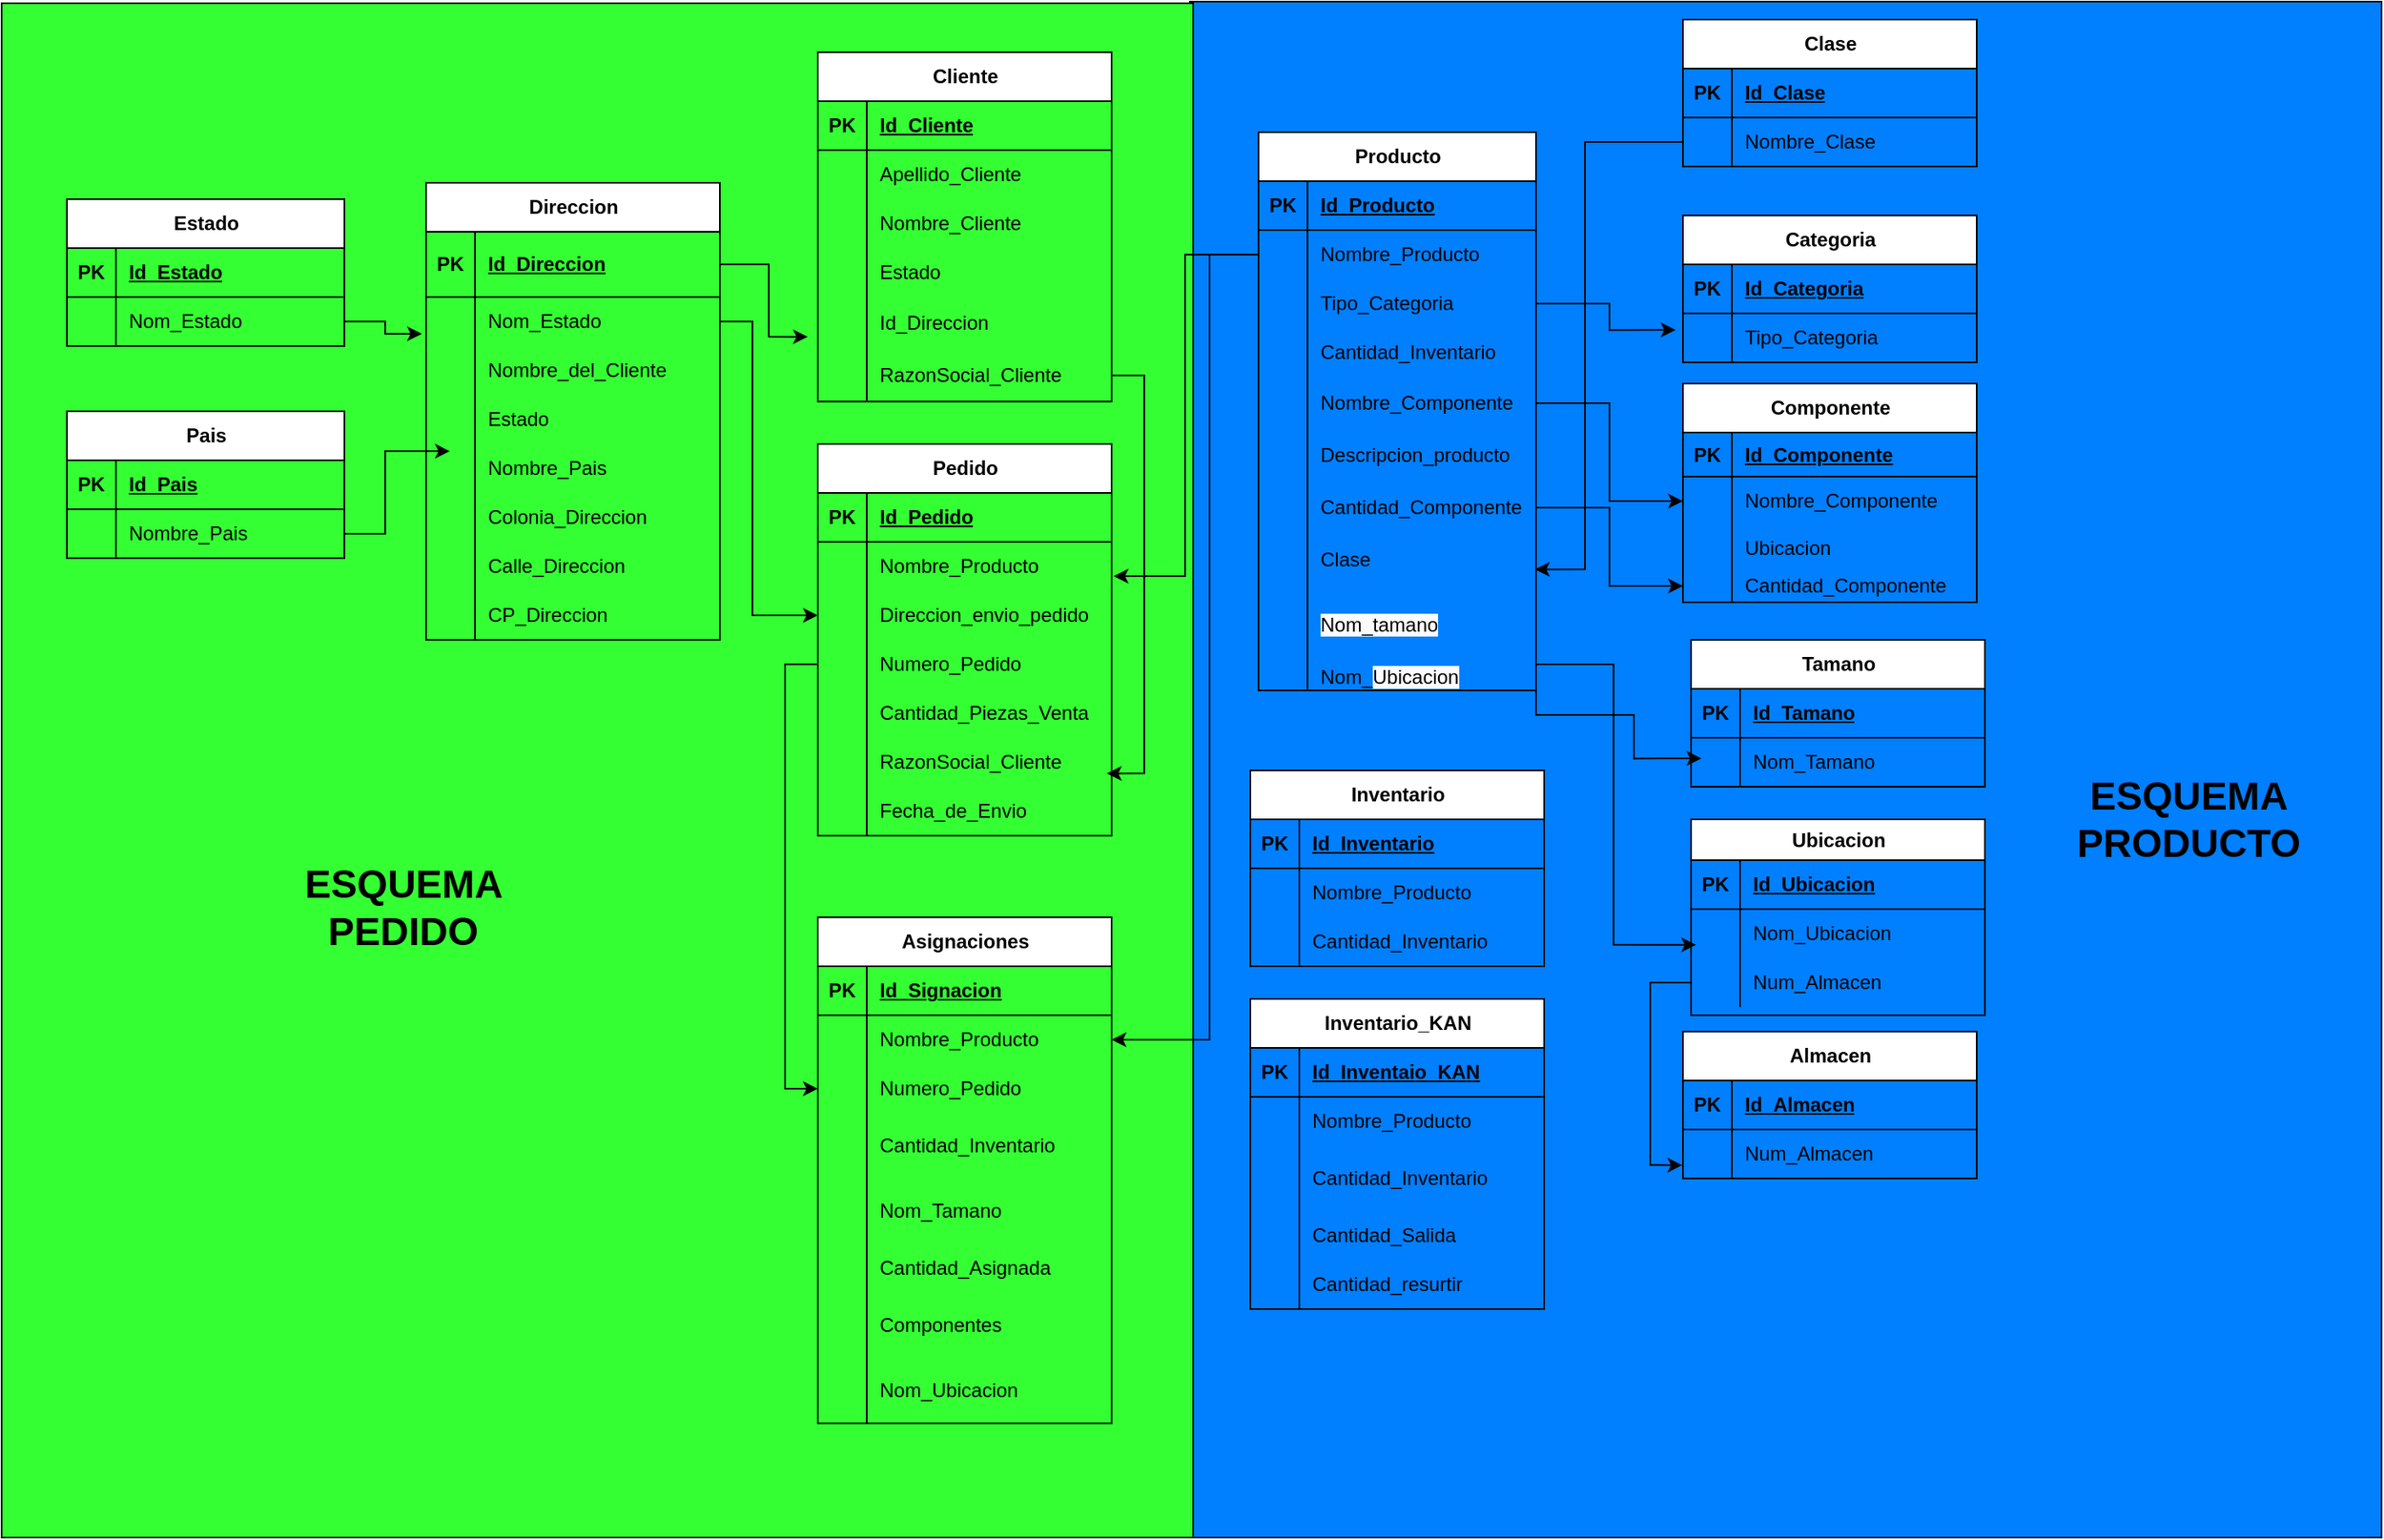 <mxfile version="24.7.16">
  <diagram name="Page-1" id="e7e014a7-5840-1c2e-5031-d8a46d1fe8dd">
    <mxGraphModel dx="1897" dy="358" grid="1" gridSize="10" guides="1" tooltips="1" connect="1" arrows="1" fold="1" page="1" pageScale="1" pageWidth="1169" pageHeight="826" background="none" math="0" shadow="0">
      <root>
        <mxCell id="0" />
        <mxCell id="1" parent="0" />
        <mxCell id="Ma621Gw0rStCtiAmVzkQ-313" value="" style="rounded=0;whiteSpace=wrap;html=1;fillColor=#007FFF;" vertex="1" parent="1">
          <mxGeometry x="-132" y="179" width="730" height="941" as="geometry" />
        </mxCell>
        <mxCell id="Ma621Gw0rStCtiAmVzkQ-312" value="" style="rounded=0;whiteSpace=wrap;html=1;fillColor=#33FF33;" vertex="1" parent="1">
          <mxGeometry x="-860" y="180" width="730" height="940" as="geometry" />
        </mxCell>
        <mxCell id="Ma621Gw0rStCtiAmVzkQ-73" value="Producto" style="shape=table;startSize=30;container=1;collapsible=1;childLayout=tableLayout;fixedRows=1;rowLines=0;fontStyle=1;align=center;resizeLast=1;html=1;" vertex="1" parent="1">
          <mxGeometry x="-90" y="259" width="170" height="342" as="geometry">
            <mxRectangle x="-190" y="168" width="80" height="30" as="alternateBounds" />
          </mxGeometry>
        </mxCell>
        <mxCell id="Ma621Gw0rStCtiAmVzkQ-74" value="" style="shape=tableRow;horizontal=0;startSize=0;swimlaneHead=0;swimlaneBody=0;fillColor=none;collapsible=0;dropTarget=0;points=[[0,0.5],[1,0.5]];portConstraint=eastwest;top=0;left=0;right=0;bottom=1;" vertex="1" parent="Ma621Gw0rStCtiAmVzkQ-73">
          <mxGeometry y="30" width="170" height="30" as="geometry" />
        </mxCell>
        <mxCell id="Ma621Gw0rStCtiAmVzkQ-75" value="PK" style="shape=partialRectangle;connectable=0;fillColor=none;top=0;left=0;bottom=0;right=0;fontStyle=1;overflow=hidden;whiteSpace=wrap;html=1;" vertex="1" parent="Ma621Gw0rStCtiAmVzkQ-74">
          <mxGeometry width="30" height="30" as="geometry">
            <mxRectangle width="30" height="30" as="alternateBounds" />
          </mxGeometry>
        </mxCell>
        <mxCell id="Ma621Gw0rStCtiAmVzkQ-76" value="Id_Producto" style="shape=partialRectangle;connectable=0;fillColor=none;top=0;left=0;bottom=0;right=0;align=left;spacingLeft=6;fontStyle=5;overflow=hidden;whiteSpace=wrap;html=1;" vertex="1" parent="Ma621Gw0rStCtiAmVzkQ-74">
          <mxGeometry x="30" width="140" height="30" as="geometry">
            <mxRectangle width="140" height="30" as="alternateBounds" />
          </mxGeometry>
        </mxCell>
        <mxCell id="Ma621Gw0rStCtiAmVzkQ-77" value="" style="shape=tableRow;horizontal=0;startSize=0;swimlaneHead=0;swimlaneBody=0;fillColor=none;collapsible=0;dropTarget=0;points=[[0,0.5],[1,0.5]];portConstraint=eastwest;top=0;left=0;right=0;bottom=0;" vertex="1" parent="Ma621Gw0rStCtiAmVzkQ-73">
          <mxGeometry y="60" width="170" height="30" as="geometry" />
        </mxCell>
        <mxCell id="Ma621Gw0rStCtiAmVzkQ-78" value="" style="shape=partialRectangle;connectable=0;fillColor=none;top=0;left=0;bottom=0;right=0;editable=1;overflow=hidden;whiteSpace=wrap;html=1;" vertex="1" parent="Ma621Gw0rStCtiAmVzkQ-77">
          <mxGeometry width="30" height="30" as="geometry">
            <mxRectangle width="30" height="30" as="alternateBounds" />
          </mxGeometry>
        </mxCell>
        <mxCell id="Ma621Gw0rStCtiAmVzkQ-79" value="Nombre_Producto" style="shape=partialRectangle;connectable=0;fillColor=none;top=0;left=0;bottom=0;right=0;align=left;spacingLeft=6;overflow=hidden;whiteSpace=wrap;html=1;" vertex="1" parent="Ma621Gw0rStCtiAmVzkQ-77">
          <mxGeometry x="30" width="140" height="30" as="geometry">
            <mxRectangle width="140" height="30" as="alternateBounds" />
          </mxGeometry>
        </mxCell>
        <mxCell id="Ma621Gw0rStCtiAmVzkQ-80" value="" style="shape=tableRow;horizontal=0;startSize=0;swimlaneHead=0;swimlaneBody=0;fillColor=none;collapsible=0;dropTarget=0;points=[[0,0.5],[1,0.5]];portConstraint=eastwest;top=0;left=0;right=0;bottom=0;" vertex="1" parent="Ma621Gw0rStCtiAmVzkQ-73">
          <mxGeometry y="90" width="170" height="30" as="geometry" />
        </mxCell>
        <mxCell id="Ma621Gw0rStCtiAmVzkQ-81" value="" style="shape=partialRectangle;connectable=0;fillColor=none;top=0;left=0;bottom=0;right=0;editable=1;overflow=hidden;whiteSpace=wrap;html=1;" vertex="1" parent="Ma621Gw0rStCtiAmVzkQ-80">
          <mxGeometry width="30" height="30" as="geometry">
            <mxRectangle width="30" height="30" as="alternateBounds" />
          </mxGeometry>
        </mxCell>
        <mxCell id="Ma621Gw0rStCtiAmVzkQ-82" value="Tipo_Categoria" style="shape=partialRectangle;connectable=0;fillColor=none;top=0;left=0;bottom=0;right=0;align=left;spacingLeft=6;overflow=hidden;whiteSpace=wrap;html=1;" vertex="1" parent="Ma621Gw0rStCtiAmVzkQ-80">
          <mxGeometry x="30" width="140" height="30" as="geometry">
            <mxRectangle width="140" height="30" as="alternateBounds" />
          </mxGeometry>
        </mxCell>
        <mxCell id="Ma621Gw0rStCtiAmVzkQ-83" value="" style="shape=tableRow;horizontal=0;startSize=0;swimlaneHead=0;swimlaneBody=0;fillColor=none;collapsible=0;dropTarget=0;points=[[0,0.5],[1,0.5]];portConstraint=eastwest;top=0;left=0;right=0;bottom=0;" vertex="1" parent="Ma621Gw0rStCtiAmVzkQ-73">
          <mxGeometry y="120" width="170" height="30" as="geometry" />
        </mxCell>
        <mxCell id="Ma621Gw0rStCtiAmVzkQ-84" value="" style="shape=partialRectangle;connectable=0;fillColor=none;top=0;left=0;bottom=0;right=0;editable=1;overflow=hidden;whiteSpace=wrap;html=1;" vertex="1" parent="Ma621Gw0rStCtiAmVzkQ-83">
          <mxGeometry width="30" height="30" as="geometry">
            <mxRectangle width="30" height="30" as="alternateBounds" />
          </mxGeometry>
        </mxCell>
        <mxCell id="Ma621Gw0rStCtiAmVzkQ-85" value="Cantidad_Inventario" style="shape=partialRectangle;connectable=0;fillColor=none;top=0;left=0;bottom=0;right=0;align=left;spacingLeft=6;overflow=hidden;whiteSpace=wrap;html=1;" vertex="1" parent="Ma621Gw0rStCtiAmVzkQ-83">
          <mxGeometry x="30" width="140" height="30" as="geometry">
            <mxRectangle width="140" height="30" as="alternateBounds" />
          </mxGeometry>
        </mxCell>
        <mxCell id="Ma621Gw0rStCtiAmVzkQ-193" style="shape=tableRow;horizontal=0;startSize=0;swimlaneHead=0;swimlaneBody=0;fillColor=none;collapsible=0;dropTarget=0;points=[[0,0.5],[1,0.5]];portConstraint=eastwest;top=0;left=0;right=0;bottom=0;" vertex="1" parent="Ma621Gw0rStCtiAmVzkQ-73">
          <mxGeometry y="150" width="170" height="32" as="geometry" />
        </mxCell>
        <mxCell id="Ma621Gw0rStCtiAmVzkQ-194" style="shape=partialRectangle;connectable=0;fillColor=none;top=0;left=0;bottom=0;right=0;editable=1;overflow=hidden;whiteSpace=wrap;html=1;" vertex="1" parent="Ma621Gw0rStCtiAmVzkQ-193">
          <mxGeometry width="30" height="32" as="geometry">
            <mxRectangle width="30" height="32" as="alternateBounds" />
          </mxGeometry>
        </mxCell>
        <mxCell id="Ma621Gw0rStCtiAmVzkQ-195" value="Nombre_Componente" style="shape=partialRectangle;connectable=0;fillColor=none;top=0;left=0;bottom=0;right=0;align=left;spacingLeft=6;overflow=hidden;whiteSpace=wrap;html=1;" vertex="1" parent="Ma621Gw0rStCtiAmVzkQ-193">
          <mxGeometry x="30" width="140" height="32" as="geometry">
            <mxRectangle width="140" height="32" as="alternateBounds" />
          </mxGeometry>
        </mxCell>
        <mxCell id="Ma621Gw0rStCtiAmVzkQ-196" style="shape=tableRow;horizontal=0;startSize=0;swimlaneHead=0;swimlaneBody=0;fillColor=none;collapsible=0;dropTarget=0;points=[[0,0.5],[1,0.5]];portConstraint=eastwest;top=0;left=0;right=0;bottom=0;" vertex="1" parent="Ma621Gw0rStCtiAmVzkQ-73">
          <mxGeometry y="182" width="170" height="32" as="geometry" />
        </mxCell>
        <mxCell id="Ma621Gw0rStCtiAmVzkQ-197" style="shape=partialRectangle;connectable=0;fillColor=none;top=0;left=0;bottom=0;right=0;editable=1;overflow=hidden;whiteSpace=wrap;html=1;" vertex="1" parent="Ma621Gw0rStCtiAmVzkQ-196">
          <mxGeometry width="30" height="32" as="geometry">
            <mxRectangle width="30" height="32" as="alternateBounds" />
          </mxGeometry>
        </mxCell>
        <mxCell id="Ma621Gw0rStCtiAmVzkQ-198" value="Descripcion_producto" style="shape=partialRectangle;connectable=0;fillColor=none;top=0;left=0;bottom=0;right=0;align=left;spacingLeft=6;overflow=hidden;whiteSpace=wrap;html=1;" vertex="1" parent="Ma621Gw0rStCtiAmVzkQ-196">
          <mxGeometry x="30" width="140" height="32" as="geometry">
            <mxRectangle width="140" height="32" as="alternateBounds" />
          </mxGeometry>
        </mxCell>
        <mxCell id="Ma621Gw0rStCtiAmVzkQ-199" style="shape=tableRow;horizontal=0;startSize=0;swimlaneHead=0;swimlaneBody=0;fillColor=none;collapsible=0;dropTarget=0;points=[[0,0.5],[1,0.5]];portConstraint=eastwest;top=0;left=0;right=0;bottom=0;" vertex="1" parent="Ma621Gw0rStCtiAmVzkQ-73">
          <mxGeometry y="214" width="170" height="32" as="geometry" />
        </mxCell>
        <mxCell id="Ma621Gw0rStCtiAmVzkQ-200" style="shape=partialRectangle;connectable=0;fillColor=none;top=0;left=0;bottom=0;right=0;editable=1;overflow=hidden;whiteSpace=wrap;html=1;" vertex="1" parent="Ma621Gw0rStCtiAmVzkQ-199">
          <mxGeometry width="30" height="32" as="geometry">
            <mxRectangle width="30" height="32" as="alternateBounds" />
          </mxGeometry>
        </mxCell>
        <mxCell id="Ma621Gw0rStCtiAmVzkQ-201" value="Cantidad_Componente" style="shape=partialRectangle;connectable=0;fillColor=none;top=0;left=0;bottom=0;right=0;align=left;spacingLeft=6;overflow=hidden;whiteSpace=wrap;html=1;" vertex="1" parent="Ma621Gw0rStCtiAmVzkQ-199">
          <mxGeometry x="30" width="140" height="32" as="geometry">
            <mxRectangle width="140" height="32" as="alternateBounds" />
          </mxGeometry>
        </mxCell>
        <mxCell id="Ma621Gw0rStCtiAmVzkQ-88" style="shape=tableRow;horizontal=0;startSize=0;swimlaneHead=0;swimlaneBody=0;fillColor=none;collapsible=0;dropTarget=0;points=[[0,0.5],[1,0.5]];portConstraint=eastwest;top=0;left=0;right=0;bottom=0;" vertex="1" parent="Ma621Gw0rStCtiAmVzkQ-73">
          <mxGeometry y="246" width="170" height="32" as="geometry" />
        </mxCell>
        <mxCell id="Ma621Gw0rStCtiAmVzkQ-89" style="shape=partialRectangle;connectable=0;fillColor=none;top=0;left=0;bottom=0;right=0;editable=1;overflow=hidden;whiteSpace=wrap;html=1;" vertex="1" parent="Ma621Gw0rStCtiAmVzkQ-88">
          <mxGeometry width="30" height="32" as="geometry">
            <mxRectangle width="30" height="32" as="alternateBounds" />
          </mxGeometry>
        </mxCell>
        <mxCell id="Ma621Gw0rStCtiAmVzkQ-90" value="Clase" style="shape=partialRectangle;connectable=0;fillColor=none;top=0;left=0;bottom=0;right=0;align=left;spacingLeft=6;overflow=hidden;whiteSpace=wrap;html=1;" vertex="1" parent="Ma621Gw0rStCtiAmVzkQ-88">
          <mxGeometry x="30" width="140" height="32" as="geometry">
            <mxRectangle width="140" height="32" as="alternateBounds" />
          </mxGeometry>
        </mxCell>
        <mxCell id="Ma621Gw0rStCtiAmVzkQ-286" style="shape=tableRow;horizontal=0;startSize=0;swimlaneHead=0;swimlaneBody=0;fillColor=none;collapsible=0;dropTarget=0;points=[[0,0.5],[1,0.5]];portConstraint=eastwest;top=0;left=0;right=0;bottom=0;" vertex="1" parent="Ma621Gw0rStCtiAmVzkQ-73">
          <mxGeometry y="278" width="170" height="32" as="geometry" />
        </mxCell>
        <mxCell id="Ma621Gw0rStCtiAmVzkQ-287" style="shape=partialRectangle;connectable=0;fillColor=none;top=0;left=0;bottom=0;right=0;editable=1;overflow=hidden;whiteSpace=wrap;html=1;" vertex="1" parent="Ma621Gw0rStCtiAmVzkQ-286">
          <mxGeometry width="30" height="32" as="geometry">
            <mxRectangle width="30" height="32" as="alternateBounds" />
          </mxGeometry>
        </mxCell>
        <mxCell id="Ma621Gw0rStCtiAmVzkQ-288" value="&#xa;&lt;span style=&quot;color: rgb(0, 0, 0); font-family: Helvetica; font-size: 12px; font-style: normal; font-variant-ligatures: normal; font-variant-caps: normal; font-weight: 400; letter-spacing: normal; orphans: 2; text-align: left; text-indent: 0px; text-transform: none; widows: 2; word-spacing: 0px; -webkit-text-stroke-width: 0px; white-space: normal; background-color: rgb(251, 251, 251); text-decoration-thickness: initial; text-decoration-style: initial; text-decoration-color: initial; display: inline !important; float: none;&quot;&gt;Nom_tamano&lt;/span&gt;&#xa;&#xa;" style="shape=partialRectangle;connectable=0;fillColor=none;top=0;left=0;bottom=0;right=0;align=left;spacingLeft=6;overflow=hidden;whiteSpace=wrap;html=1;" vertex="1" parent="Ma621Gw0rStCtiAmVzkQ-286">
          <mxGeometry x="30" width="140" height="32" as="geometry">
            <mxRectangle width="140" height="32" as="alternateBounds" />
          </mxGeometry>
        </mxCell>
        <mxCell id="Ma621Gw0rStCtiAmVzkQ-292" style="shape=tableRow;horizontal=0;startSize=0;swimlaneHead=0;swimlaneBody=0;fillColor=none;collapsible=0;dropTarget=0;points=[[0,0.5],[1,0.5]];portConstraint=eastwest;top=0;left=0;right=0;bottom=0;" vertex="1" parent="Ma621Gw0rStCtiAmVzkQ-73">
          <mxGeometry y="310" width="170" height="32" as="geometry" />
        </mxCell>
        <mxCell id="Ma621Gw0rStCtiAmVzkQ-293" style="shape=partialRectangle;connectable=0;fillColor=none;top=0;left=0;bottom=0;right=0;editable=1;overflow=hidden;whiteSpace=wrap;html=1;" vertex="1" parent="Ma621Gw0rStCtiAmVzkQ-292">
          <mxGeometry width="30" height="32" as="geometry">
            <mxRectangle width="30" height="32" as="alternateBounds" />
          </mxGeometry>
        </mxCell>
        <mxCell id="Ma621Gw0rStCtiAmVzkQ-294" value="&lt;div&gt;&lt;br&gt;&lt;/div&gt;Nom_&lt;span style=&quot;color: rgb(0, 0, 0); font-family: Helvetica; font-size: 12px; font-style: normal; font-variant-ligatures: normal; font-variant-caps: normal; font-weight: 400; letter-spacing: normal; orphans: 2; text-align: left; text-indent: 0px; text-transform: none; widows: 2; word-spacing: 0px; -webkit-text-stroke-width: 0px; white-space: normal; background-color: rgb(251, 251, 251); text-decoration-thickness: initial; text-decoration-style: initial; text-decoration-color: initial; display: inline !important; float: none;&quot;&gt;Ubicacion&lt;/span&gt;&lt;div&gt;&lt;br/&gt;&lt;/div&gt;" style="shape=partialRectangle;connectable=0;fillColor=none;top=0;left=0;bottom=0;right=0;align=left;spacingLeft=6;overflow=hidden;whiteSpace=wrap;html=1;" vertex="1" parent="Ma621Gw0rStCtiAmVzkQ-292">
          <mxGeometry x="30" width="140" height="32" as="geometry">
            <mxRectangle width="140" height="32" as="alternateBounds" />
          </mxGeometry>
        </mxCell>
        <mxCell id="Ma621Gw0rStCtiAmVzkQ-91" value="Direccion" style="shape=table;startSize=30;container=1;collapsible=1;childLayout=tableLayout;fixedRows=1;rowLines=0;fontStyle=1;align=center;resizeLast=1;html=1;" vertex="1" parent="1">
          <mxGeometry x="-600" y="290" width="180" height="280" as="geometry" />
        </mxCell>
        <mxCell id="Ma621Gw0rStCtiAmVzkQ-92" value="" style="shape=tableRow;horizontal=0;startSize=0;swimlaneHead=0;swimlaneBody=0;fillColor=none;collapsible=0;dropTarget=0;points=[[0,0.5],[1,0.5]];portConstraint=eastwest;top=0;left=0;right=0;bottom=1;" vertex="1" parent="Ma621Gw0rStCtiAmVzkQ-91">
          <mxGeometry y="30" width="180" height="40" as="geometry" />
        </mxCell>
        <mxCell id="Ma621Gw0rStCtiAmVzkQ-93" value="PK" style="shape=partialRectangle;connectable=0;fillColor=none;top=0;left=0;bottom=0;right=0;fontStyle=1;overflow=hidden;whiteSpace=wrap;html=1;" vertex="1" parent="Ma621Gw0rStCtiAmVzkQ-92">
          <mxGeometry width="30" height="40" as="geometry">
            <mxRectangle width="30" height="40" as="alternateBounds" />
          </mxGeometry>
        </mxCell>
        <mxCell id="Ma621Gw0rStCtiAmVzkQ-94" value="Id_Direccion" style="shape=partialRectangle;connectable=0;fillColor=none;top=0;left=0;bottom=0;right=0;align=left;spacingLeft=6;fontStyle=5;overflow=hidden;whiteSpace=wrap;html=1;" vertex="1" parent="Ma621Gw0rStCtiAmVzkQ-92">
          <mxGeometry x="30" width="150" height="40" as="geometry">
            <mxRectangle width="150" height="40" as="alternateBounds" />
          </mxGeometry>
        </mxCell>
        <mxCell id="Ma621Gw0rStCtiAmVzkQ-95" value="" style="shape=tableRow;horizontal=0;startSize=0;swimlaneHead=0;swimlaneBody=0;fillColor=none;collapsible=0;dropTarget=0;points=[[0,0.5],[1,0.5]];portConstraint=eastwest;top=0;left=0;right=0;bottom=0;" vertex="1" parent="Ma621Gw0rStCtiAmVzkQ-91">
          <mxGeometry y="70" width="180" height="30" as="geometry" />
        </mxCell>
        <mxCell id="Ma621Gw0rStCtiAmVzkQ-96" value="" style="shape=partialRectangle;connectable=0;fillColor=none;top=0;left=0;bottom=0;right=0;editable=1;overflow=hidden;whiteSpace=wrap;html=1;" vertex="1" parent="Ma621Gw0rStCtiAmVzkQ-95">
          <mxGeometry width="30" height="30" as="geometry">
            <mxRectangle width="30" height="30" as="alternateBounds" />
          </mxGeometry>
        </mxCell>
        <mxCell id="Ma621Gw0rStCtiAmVzkQ-97" value="Nom_Estado" style="shape=partialRectangle;connectable=0;fillColor=none;top=0;left=0;bottom=0;right=0;align=left;spacingLeft=6;overflow=hidden;whiteSpace=wrap;html=1;" vertex="1" parent="Ma621Gw0rStCtiAmVzkQ-95">
          <mxGeometry x="30" width="150" height="30" as="geometry">
            <mxRectangle width="150" height="30" as="alternateBounds" />
          </mxGeometry>
        </mxCell>
        <mxCell id="Ma621Gw0rStCtiAmVzkQ-98" value="" style="shape=tableRow;horizontal=0;startSize=0;swimlaneHead=0;swimlaneBody=0;fillColor=none;collapsible=0;dropTarget=0;points=[[0,0.5],[1,0.5]];portConstraint=eastwest;top=0;left=0;right=0;bottom=0;" vertex="1" parent="Ma621Gw0rStCtiAmVzkQ-91">
          <mxGeometry y="100" width="180" height="30" as="geometry" />
        </mxCell>
        <mxCell id="Ma621Gw0rStCtiAmVzkQ-99" value="" style="shape=partialRectangle;connectable=0;fillColor=none;top=0;left=0;bottom=0;right=0;editable=1;overflow=hidden;whiteSpace=wrap;html=1;" vertex="1" parent="Ma621Gw0rStCtiAmVzkQ-98">
          <mxGeometry width="30" height="30" as="geometry">
            <mxRectangle width="30" height="30" as="alternateBounds" />
          </mxGeometry>
        </mxCell>
        <mxCell id="Ma621Gw0rStCtiAmVzkQ-100" value="Nombre_del_Cliente" style="shape=partialRectangle;connectable=0;fillColor=none;top=0;left=0;bottom=0;right=0;align=left;spacingLeft=6;overflow=hidden;whiteSpace=wrap;html=1;" vertex="1" parent="Ma621Gw0rStCtiAmVzkQ-98">
          <mxGeometry x="30" width="150" height="30" as="geometry">
            <mxRectangle width="150" height="30" as="alternateBounds" />
          </mxGeometry>
        </mxCell>
        <mxCell id="Ma621Gw0rStCtiAmVzkQ-101" value="" style="shape=tableRow;horizontal=0;startSize=0;swimlaneHead=0;swimlaneBody=0;fillColor=none;collapsible=0;dropTarget=0;points=[[0,0.5],[1,0.5]];portConstraint=eastwest;top=0;left=0;right=0;bottom=0;" vertex="1" parent="Ma621Gw0rStCtiAmVzkQ-91">
          <mxGeometry y="130" width="180" height="30" as="geometry" />
        </mxCell>
        <mxCell id="Ma621Gw0rStCtiAmVzkQ-102" value="" style="shape=partialRectangle;connectable=0;fillColor=none;top=0;left=0;bottom=0;right=0;editable=1;overflow=hidden;whiteSpace=wrap;html=1;" vertex="1" parent="Ma621Gw0rStCtiAmVzkQ-101">
          <mxGeometry width="30" height="30" as="geometry">
            <mxRectangle width="30" height="30" as="alternateBounds" />
          </mxGeometry>
        </mxCell>
        <mxCell id="Ma621Gw0rStCtiAmVzkQ-103" value="Estado" style="shape=partialRectangle;connectable=0;fillColor=none;top=0;left=0;bottom=0;right=0;align=left;spacingLeft=6;overflow=hidden;whiteSpace=wrap;html=1;" vertex="1" parent="Ma621Gw0rStCtiAmVzkQ-101">
          <mxGeometry x="30" width="150" height="30" as="geometry">
            <mxRectangle width="150" height="30" as="alternateBounds" />
          </mxGeometry>
        </mxCell>
        <mxCell id="Ma621Gw0rStCtiAmVzkQ-104" style="shape=tableRow;horizontal=0;startSize=0;swimlaneHead=0;swimlaneBody=0;fillColor=none;collapsible=0;dropTarget=0;points=[[0,0.5],[1,0.5]];portConstraint=eastwest;top=0;left=0;right=0;bottom=0;" vertex="1" parent="Ma621Gw0rStCtiAmVzkQ-91">
          <mxGeometry y="160" width="180" height="30" as="geometry" />
        </mxCell>
        <mxCell id="Ma621Gw0rStCtiAmVzkQ-105" style="shape=partialRectangle;connectable=0;fillColor=none;top=0;left=0;bottom=0;right=0;editable=1;overflow=hidden;whiteSpace=wrap;html=1;" vertex="1" parent="Ma621Gw0rStCtiAmVzkQ-104">
          <mxGeometry width="30" height="30" as="geometry">
            <mxRectangle width="30" height="30" as="alternateBounds" />
          </mxGeometry>
        </mxCell>
        <mxCell id="Ma621Gw0rStCtiAmVzkQ-106" value="Nombre_Pais" style="shape=partialRectangle;connectable=0;fillColor=none;top=0;left=0;bottom=0;right=0;align=left;spacingLeft=6;overflow=hidden;whiteSpace=wrap;html=1;" vertex="1" parent="Ma621Gw0rStCtiAmVzkQ-104">
          <mxGeometry x="30" width="150" height="30" as="geometry">
            <mxRectangle width="150" height="30" as="alternateBounds" />
          </mxGeometry>
        </mxCell>
        <mxCell id="Ma621Gw0rStCtiAmVzkQ-107" style="shape=tableRow;horizontal=0;startSize=0;swimlaneHead=0;swimlaneBody=0;fillColor=none;collapsible=0;dropTarget=0;points=[[0,0.5],[1,0.5]];portConstraint=eastwest;top=0;left=0;right=0;bottom=0;" vertex="1" parent="Ma621Gw0rStCtiAmVzkQ-91">
          <mxGeometry y="190" width="180" height="30" as="geometry" />
        </mxCell>
        <mxCell id="Ma621Gw0rStCtiAmVzkQ-108" style="shape=partialRectangle;connectable=0;fillColor=none;top=0;left=0;bottom=0;right=0;editable=1;overflow=hidden;whiteSpace=wrap;html=1;" vertex="1" parent="Ma621Gw0rStCtiAmVzkQ-107">
          <mxGeometry width="30" height="30" as="geometry">
            <mxRectangle width="30" height="30" as="alternateBounds" />
          </mxGeometry>
        </mxCell>
        <mxCell id="Ma621Gw0rStCtiAmVzkQ-109" value="Colonia_Direccion" style="shape=partialRectangle;connectable=0;fillColor=none;top=0;left=0;bottom=0;right=0;align=left;spacingLeft=6;overflow=hidden;whiteSpace=wrap;html=1;" vertex="1" parent="Ma621Gw0rStCtiAmVzkQ-107">
          <mxGeometry x="30" width="150" height="30" as="geometry">
            <mxRectangle width="150" height="30" as="alternateBounds" />
          </mxGeometry>
        </mxCell>
        <mxCell id="Ma621Gw0rStCtiAmVzkQ-113" style="shape=tableRow;horizontal=0;startSize=0;swimlaneHead=0;swimlaneBody=0;fillColor=none;collapsible=0;dropTarget=0;points=[[0,0.5],[1,0.5]];portConstraint=eastwest;top=0;left=0;right=0;bottom=0;" vertex="1" parent="Ma621Gw0rStCtiAmVzkQ-91">
          <mxGeometry y="220" width="180" height="30" as="geometry" />
        </mxCell>
        <mxCell id="Ma621Gw0rStCtiAmVzkQ-114" style="shape=partialRectangle;connectable=0;fillColor=none;top=0;left=0;bottom=0;right=0;editable=1;overflow=hidden;whiteSpace=wrap;html=1;" vertex="1" parent="Ma621Gw0rStCtiAmVzkQ-113">
          <mxGeometry width="30" height="30" as="geometry">
            <mxRectangle width="30" height="30" as="alternateBounds" />
          </mxGeometry>
        </mxCell>
        <mxCell id="Ma621Gw0rStCtiAmVzkQ-115" value="Calle_Direccion" style="shape=partialRectangle;connectable=0;fillColor=none;top=0;left=0;bottom=0;right=0;align=left;spacingLeft=6;overflow=hidden;whiteSpace=wrap;html=1;" vertex="1" parent="Ma621Gw0rStCtiAmVzkQ-113">
          <mxGeometry x="30" width="150" height="30" as="geometry">
            <mxRectangle width="150" height="30" as="alternateBounds" />
          </mxGeometry>
        </mxCell>
        <mxCell id="Ma621Gw0rStCtiAmVzkQ-110" style="shape=tableRow;horizontal=0;startSize=0;swimlaneHead=0;swimlaneBody=0;fillColor=none;collapsible=0;dropTarget=0;points=[[0,0.5],[1,0.5]];portConstraint=eastwest;top=0;left=0;right=0;bottom=0;" vertex="1" parent="Ma621Gw0rStCtiAmVzkQ-91">
          <mxGeometry y="250" width="180" height="30" as="geometry" />
        </mxCell>
        <mxCell id="Ma621Gw0rStCtiAmVzkQ-111" style="shape=partialRectangle;connectable=0;fillColor=none;top=0;left=0;bottom=0;right=0;editable=1;overflow=hidden;whiteSpace=wrap;html=1;" vertex="1" parent="Ma621Gw0rStCtiAmVzkQ-110">
          <mxGeometry width="30" height="30" as="geometry">
            <mxRectangle width="30" height="30" as="alternateBounds" />
          </mxGeometry>
        </mxCell>
        <mxCell id="Ma621Gw0rStCtiAmVzkQ-112" value="CP_Direccion" style="shape=partialRectangle;connectable=0;fillColor=none;top=0;left=0;bottom=0;right=0;align=left;spacingLeft=6;overflow=hidden;whiteSpace=wrap;html=1;" vertex="1" parent="Ma621Gw0rStCtiAmVzkQ-110">
          <mxGeometry x="30" width="150" height="30" as="geometry">
            <mxRectangle width="150" height="30" as="alternateBounds" />
          </mxGeometry>
        </mxCell>
        <mxCell id="Ma621Gw0rStCtiAmVzkQ-116" value="Inventario" style="shape=table;startSize=30;container=1;collapsible=1;childLayout=tableLayout;fixedRows=1;rowLines=0;fontStyle=1;align=center;resizeLast=1;html=1;" vertex="1" parent="1">
          <mxGeometry x="-95" y="650" width="180" height="120" as="geometry">
            <mxRectangle x="-190" y="168" width="80" height="30" as="alternateBounds" />
          </mxGeometry>
        </mxCell>
        <mxCell id="Ma621Gw0rStCtiAmVzkQ-117" value="" style="shape=tableRow;horizontal=0;startSize=0;swimlaneHead=0;swimlaneBody=0;fillColor=none;collapsible=0;dropTarget=0;points=[[0,0.5],[1,0.5]];portConstraint=eastwest;top=0;left=0;right=0;bottom=1;" vertex="1" parent="Ma621Gw0rStCtiAmVzkQ-116">
          <mxGeometry y="30" width="180" height="30" as="geometry" />
        </mxCell>
        <mxCell id="Ma621Gw0rStCtiAmVzkQ-118" value="PK" style="shape=partialRectangle;connectable=0;fillColor=none;top=0;left=0;bottom=0;right=0;fontStyle=1;overflow=hidden;whiteSpace=wrap;html=1;" vertex="1" parent="Ma621Gw0rStCtiAmVzkQ-117">
          <mxGeometry width="30" height="30" as="geometry">
            <mxRectangle width="30" height="30" as="alternateBounds" />
          </mxGeometry>
        </mxCell>
        <mxCell id="Ma621Gw0rStCtiAmVzkQ-119" value="Id_Inventario" style="shape=partialRectangle;connectable=0;fillColor=none;top=0;left=0;bottom=0;right=0;align=left;spacingLeft=6;fontStyle=5;overflow=hidden;whiteSpace=wrap;html=1;" vertex="1" parent="Ma621Gw0rStCtiAmVzkQ-117">
          <mxGeometry x="30" width="150" height="30" as="geometry">
            <mxRectangle width="150" height="30" as="alternateBounds" />
          </mxGeometry>
        </mxCell>
        <mxCell id="Ma621Gw0rStCtiAmVzkQ-120" value="" style="shape=tableRow;horizontal=0;startSize=0;swimlaneHead=0;swimlaneBody=0;fillColor=none;collapsible=0;dropTarget=0;points=[[0,0.5],[1,0.5]];portConstraint=eastwest;top=0;left=0;right=0;bottom=0;" vertex="1" parent="Ma621Gw0rStCtiAmVzkQ-116">
          <mxGeometry y="60" width="180" height="30" as="geometry" />
        </mxCell>
        <mxCell id="Ma621Gw0rStCtiAmVzkQ-121" value="" style="shape=partialRectangle;connectable=0;fillColor=none;top=0;left=0;bottom=0;right=0;editable=1;overflow=hidden;whiteSpace=wrap;html=1;" vertex="1" parent="Ma621Gw0rStCtiAmVzkQ-120">
          <mxGeometry width="30" height="30" as="geometry">
            <mxRectangle width="30" height="30" as="alternateBounds" />
          </mxGeometry>
        </mxCell>
        <mxCell id="Ma621Gw0rStCtiAmVzkQ-122" value="Nombre_Producto" style="shape=partialRectangle;connectable=0;fillColor=none;top=0;left=0;bottom=0;right=0;align=left;spacingLeft=6;overflow=hidden;whiteSpace=wrap;html=1;" vertex="1" parent="Ma621Gw0rStCtiAmVzkQ-120">
          <mxGeometry x="30" width="150" height="30" as="geometry">
            <mxRectangle width="150" height="30" as="alternateBounds" />
          </mxGeometry>
        </mxCell>
        <mxCell id="Ma621Gw0rStCtiAmVzkQ-123" value="" style="shape=tableRow;horizontal=0;startSize=0;swimlaneHead=0;swimlaneBody=0;fillColor=none;collapsible=0;dropTarget=0;points=[[0,0.5],[1,0.5]];portConstraint=eastwest;top=0;left=0;right=0;bottom=0;" vertex="1" parent="Ma621Gw0rStCtiAmVzkQ-116">
          <mxGeometry y="90" width="180" height="30" as="geometry" />
        </mxCell>
        <mxCell id="Ma621Gw0rStCtiAmVzkQ-124" value="" style="shape=partialRectangle;connectable=0;fillColor=none;top=0;left=0;bottom=0;right=0;editable=1;overflow=hidden;whiteSpace=wrap;html=1;" vertex="1" parent="Ma621Gw0rStCtiAmVzkQ-123">
          <mxGeometry width="30" height="30" as="geometry">
            <mxRectangle width="30" height="30" as="alternateBounds" />
          </mxGeometry>
        </mxCell>
        <mxCell id="Ma621Gw0rStCtiAmVzkQ-125" value="Cantidad_Inventario" style="shape=partialRectangle;connectable=0;fillColor=none;top=0;left=0;bottom=0;right=0;align=left;spacingLeft=6;overflow=hidden;whiteSpace=wrap;html=1;" vertex="1" parent="Ma621Gw0rStCtiAmVzkQ-123">
          <mxGeometry x="30" width="150" height="30" as="geometry">
            <mxRectangle width="150" height="30" as="alternateBounds" />
          </mxGeometry>
        </mxCell>
        <mxCell id="Ma621Gw0rStCtiAmVzkQ-141" value="Pais" style="shape=table;startSize=30;container=1;collapsible=1;childLayout=tableLayout;fixedRows=1;rowLines=0;fontStyle=1;align=center;resizeLast=1;html=1;" vertex="1" parent="1">
          <mxGeometry x="-820" y="430" width="170" height="90" as="geometry">
            <mxRectangle x="-190" y="168" width="80" height="30" as="alternateBounds" />
          </mxGeometry>
        </mxCell>
        <mxCell id="Ma621Gw0rStCtiAmVzkQ-142" value="" style="shape=tableRow;horizontal=0;startSize=0;swimlaneHead=0;swimlaneBody=0;fillColor=none;collapsible=0;dropTarget=0;points=[[0,0.5],[1,0.5]];portConstraint=eastwest;top=0;left=0;right=0;bottom=1;" vertex="1" parent="Ma621Gw0rStCtiAmVzkQ-141">
          <mxGeometry y="30" width="170" height="30" as="geometry" />
        </mxCell>
        <mxCell id="Ma621Gw0rStCtiAmVzkQ-143" value="PK" style="shape=partialRectangle;connectable=0;fillColor=none;top=0;left=0;bottom=0;right=0;fontStyle=1;overflow=hidden;whiteSpace=wrap;html=1;" vertex="1" parent="Ma621Gw0rStCtiAmVzkQ-142">
          <mxGeometry width="30" height="30" as="geometry">
            <mxRectangle width="30" height="30" as="alternateBounds" />
          </mxGeometry>
        </mxCell>
        <mxCell id="Ma621Gw0rStCtiAmVzkQ-144" value="Id_Pais" style="shape=partialRectangle;connectable=0;fillColor=none;top=0;left=0;bottom=0;right=0;align=left;spacingLeft=6;fontStyle=5;overflow=hidden;whiteSpace=wrap;html=1;" vertex="1" parent="Ma621Gw0rStCtiAmVzkQ-142">
          <mxGeometry x="30" width="140" height="30" as="geometry">
            <mxRectangle width="140" height="30" as="alternateBounds" />
          </mxGeometry>
        </mxCell>
        <mxCell id="Ma621Gw0rStCtiAmVzkQ-145" value="" style="shape=tableRow;horizontal=0;startSize=0;swimlaneHead=0;swimlaneBody=0;fillColor=none;collapsible=0;dropTarget=0;points=[[0,0.5],[1,0.5]];portConstraint=eastwest;top=0;left=0;right=0;bottom=0;" vertex="1" parent="Ma621Gw0rStCtiAmVzkQ-141">
          <mxGeometry y="60" width="170" height="30" as="geometry" />
        </mxCell>
        <mxCell id="Ma621Gw0rStCtiAmVzkQ-146" value="" style="shape=partialRectangle;connectable=0;fillColor=none;top=0;left=0;bottom=0;right=0;editable=1;overflow=hidden;whiteSpace=wrap;html=1;" vertex="1" parent="Ma621Gw0rStCtiAmVzkQ-145">
          <mxGeometry width="30" height="30" as="geometry">
            <mxRectangle width="30" height="30" as="alternateBounds" />
          </mxGeometry>
        </mxCell>
        <mxCell id="Ma621Gw0rStCtiAmVzkQ-147" value="Nombre_Pais" style="shape=partialRectangle;connectable=0;fillColor=none;top=0;left=0;bottom=0;right=0;align=left;spacingLeft=6;overflow=hidden;whiteSpace=wrap;html=1;" vertex="1" parent="Ma621Gw0rStCtiAmVzkQ-145">
          <mxGeometry x="30" width="140" height="30" as="geometry">
            <mxRectangle width="140" height="30" as="alternateBounds" />
          </mxGeometry>
        </mxCell>
        <mxCell id="Ma621Gw0rStCtiAmVzkQ-151" value="Estado" style="shape=table;startSize=30;container=1;collapsible=1;childLayout=tableLayout;fixedRows=1;rowLines=0;fontStyle=1;align=center;resizeLast=1;html=1;" vertex="1" parent="1">
          <mxGeometry x="-820" y="300" width="170" height="90" as="geometry">
            <mxRectangle x="-190" y="168" width="80" height="30" as="alternateBounds" />
          </mxGeometry>
        </mxCell>
        <mxCell id="Ma621Gw0rStCtiAmVzkQ-152" value="" style="shape=tableRow;horizontal=0;startSize=0;swimlaneHead=0;swimlaneBody=0;fillColor=none;collapsible=0;dropTarget=0;points=[[0,0.5],[1,0.5]];portConstraint=eastwest;top=0;left=0;right=0;bottom=1;" vertex="1" parent="Ma621Gw0rStCtiAmVzkQ-151">
          <mxGeometry y="30" width="170" height="30" as="geometry" />
        </mxCell>
        <mxCell id="Ma621Gw0rStCtiAmVzkQ-153" value="PK" style="shape=partialRectangle;connectable=0;fillColor=none;top=0;left=0;bottom=0;right=0;fontStyle=1;overflow=hidden;whiteSpace=wrap;html=1;" vertex="1" parent="Ma621Gw0rStCtiAmVzkQ-152">
          <mxGeometry width="30" height="30" as="geometry">
            <mxRectangle width="30" height="30" as="alternateBounds" />
          </mxGeometry>
        </mxCell>
        <mxCell id="Ma621Gw0rStCtiAmVzkQ-154" value="Id_Estado" style="shape=partialRectangle;connectable=0;fillColor=none;top=0;left=0;bottom=0;right=0;align=left;spacingLeft=6;fontStyle=5;overflow=hidden;whiteSpace=wrap;html=1;" vertex="1" parent="Ma621Gw0rStCtiAmVzkQ-152">
          <mxGeometry x="30" width="140" height="30" as="geometry">
            <mxRectangle width="140" height="30" as="alternateBounds" />
          </mxGeometry>
        </mxCell>
        <mxCell id="Ma621Gw0rStCtiAmVzkQ-155" value="" style="shape=tableRow;horizontal=0;startSize=0;swimlaneHead=0;swimlaneBody=0;fillColor=none;collapsible=0;dropTarget=0;points=[[0,0.5],[1,0.5]];portConstraint=eastwest;top=0;left=0;right=0;bottom=0;" vertex="1" parent="Ma621Gw0rStCtiAmVzkQ-151">
          <mxGeometry y="60" width="170" height="30" as="geometry" />
        </mxCell>
        <mxCell id="Ma621Gw0rStCtiAmVzkQ-156" value="" style="shape=partialRectangle;connectable=0;fillColor=none;top=0;left=0;bottom=0;right=0;editable=1;overflow=hidden;whiteSpace=wrap;html=1;" vertex="1" parent="Ma621Gw0rStCtiAmVzkQ-155">
          <mxGeometry width="30" height="30" as="geometry">
            <mxRectangle width="30" height="30" as="alternateBounds" />
          </mxGeometry>
        </mxCell>
        <mxCell id="Ma621Gw0rStCtiAmVzkQ-157" value="Nom_Estado" style="shape=partialRectangle;connectable=0;fillColor=none;top=0;left=0;bottom=0;right=0;align=left;spacingLeft=6;overflow=hidden;whiteSpace=wrap;html=1;" vertex="1" parent="Ma621Gw0rStCtiAmVzkQ-155">
          <mxGeometry x="30" width="140" height="30" as="geometry">
            <mxRectangle width="140" height="30" as="alternateBounds" />
          </mxGeometry>
        </mxCell>
        <mxCell id="Ma621Gw0rStCtiAmVzkQ-175" style="edgeStyle=orthogonalEdgeStyle;rounded=0;orthogonalLoop=1;jettySize=auto;html=1;entryX=0.081;entryY=0.148;entryDx=0;entryDy=0;entryPerimeter=0;" edge="1" parent="1" source="Ma621Gw0rStCtiAmVzkQ-145" target="Ma621Gw0rStCtiAmVzkQ-104">
          <mxGeometry relative="1" as="geometry" />
        </mxCell>
        <mxCell id="Ma621Gw0rStCtiAmVzkQ-176" style="edgeStyle=orthogonalEdgeStyle;rounded=0;orthogonalLoop=1;jettySize=auto;html=1;entryX=-0.014;entryY=0.751;entryDx=0;entryDy=0;entryPerimeter=0;" edge="1" parent="1" source="Ma621Gw0rStCtiAmVzkQ-155" target="Ma621Gw0rStCtiAmVzkQ-95">
          <mxGeometry relative="1" as="geometry" />
        </mxCell>
        <mxCell id="Ma621Gw0rStCtiAmVzkQ-177" value="Cliente" style="shape=table;startSize=30;container=1;collapsible=1;childLayout=tableLayout;fixedRows=1;rowLines=0;fontStyle=1;align=center;resizeLast=1;html=1;" vertex="1" parent="1">
          <mxGeometry x="-360" y="210" width="180" height="214" as="geometry">
            <mxRectangle x="-190" y="168" width="80" height="30" as="alternateBounds" />
          </mxGeometry>
        </mxCell>
        <mxCell id="Ma621Gw0rStCtiAmVzkQ-178" value="" style="shape=tableRow;horizontal=0;startSize=0;swimlaneHead=0;swimlaneBody=0;fillColor=none;collapsible=0;dropTarget=0;points=[[0,0.5],[1,0.5]];portConstraint=eastwest;top=0;left=0;right=0;bottom=1;" vertex="1" parent="Ma621Gw0rStCtiAmVzkQ-177">
          <mxGeometry y="30" width="180" height="30" as="geometry" />
        </mxCell>
        <mxCell id="Ma621Gw0rStCtiAmVzkQ-179" value="PK" style="shape=partialRectangle;connectable=0;fillColor=none;top=0;left=0;bottom=0;right=0;fontStyle=1;overflow=hidden;whiteSpace=wrap;html=1;" vertex="1" parent="Ma621Gw0rStCtiAmVzkQ-178">
          <mxGeometry width="30" height="30" as="geometry">
            <mxRectangle width="30" height="30" as="alternateBounds" />
          </mxGeometry>
        </mxCell>
        <mxCell id="Ma621Gw0rStCtiAmVzkQ-180" value="Id_Cliente" style="shape=partialRectangle;connectable=0;fillColor=none;top=0;left=0;bottom=0;right=0;align=left;spacingLeft=6;fontStyle=5;overflow=hidden;whiteSpace=wrap;html=1;" vertex="1" parent="Ma621Gw0rStCtiAmVzkQ-178">
          <mxGeometry x="30" width="150" height="30" as="geometry">
            <mxRectangle width="150" height="30" as="alternateBounds" />
          </mxGeometry>
        </mxCell>
        <mxCell id="Ma621Gw0rStCtiAmVzkQ-181" value="" style="shape=tableRow;horizontal=0;startSize=0;swimlaneHead=0;swimlaneBody=0;fillColor=none;collapsible=0;dropTarget=0;points=[[0,0.5],[1,0.5]];portConstraint=eastwest;top=0;left=0;right=0;bottom=0;" vertex="1" parent="Ma621Gw0rStCtiAmVzkQ-177">
          <mxGeometry y="60" width="180" height="30" as="geometry" />
        </mxCell>
        <mxCell id="Ma621Gw0rStCtiAmVzkQ-182" value="" style="shape=partialRectangle;connectable=0;fillColor=none;top=0;left=0;bottom=0;right=0;editable=1;overflow=hidden;whiteSpace=wrap;html=1;" vertex="1" parent="Ma621Gw0rStCtiAmVzkQ-181">
          <mxGeometry width="30" height="30" as="geometry">
            <mxRectangle width="30" height="30" as="alternateBounds" />
          </mxGeometry>
        </mxCell>
        <mxCell id="Ma621Gw0rStCtiAmVzkQ-183" value="Apellido_Cliente" style="shape=partialRectangle;connectable=0;fillColor=none;top=0;left=0;bottom=0;right=0;align=left;spacingLeft=6;overflow=hidden;whiteSpace=wrap;html=1;" vertex="1" parent="Ma621Gw0rStCtiAmVzkQ-181">
          <mxGeometry x="30" width="150" height="30" as="geometry">
            <mxRectangle width="150" height="30" as="alternateBounds" />
          </mxGeometry>
        </mxCell>
        <mxCell id="Ma621Gw0rStCtiAmVzkQ-184" value="" style="shape=tableRow;horizontal=0;startSize=0;swimlaneHead=0;swimlaneBody=0;fillColor=none;collapsible=0;dropTarget=0;points=[[0,0.5],[1,0.5]];portConstraint=eastwest;top=0;left=0;right=0;bottom=0;" vertex="1" parent="Ma621Gw0rStCtiAmVzkQ-177">
          <mxGeometry y="90" width="180" height="30" as="geometry" />
        </mxCell>
        <mxCell id="Ma621Gw0rStCtiAmVzkQ-185" value="" style="shape=partialRectangle;connectable=0;fillColor=none;top=0;left=0;bottom=0;right=0;editable=1;overflow=hidden;whiteSpace=wrap;html=1;" vertex="1" parent="Ma621Gw0rStCtiAmVzkQ-184">
          <mxGeometry width="30" height="30" as="geometry">
            <mxRectangle width="30" height="30" as="alternateBounds" />
          </mxGeometry>
        </mxCell>
        <mxCell id="Ma621Gw0rStCtiAmVzkQ-186" value="Nombre_Cliente" style="shape=partialRectangle;connectable=0;fillColor=none;top=0;left=0;bottom=0;right=0;align=left;spacingLeft=6;overflow=hidden;whiteSpace=wrap;html=1;" vertex="1" parent="Ma621Gw0rStCtiAmVzkQ-184">
          <mxGeometry x="30" width="150" height="30" as="geometry">
            <mxRectangle width="150" height="30" as="alternateBounds" />
          </mxGeometry>
        </mxCell>
        <mxCell id="Ma621Gw0rStCtiAmVzkQ-187" value="" style="shape=tableRow;horizontal=0;startSize=0;swimlaneHead=0;swimlaneBody=0;fillColor=none;collapsible=0;dropTarget=0;points=[[0,0.5],[1,0.5]];portConstraint=eastwest;top=0;left=0;right=0;bottom=0;" vertex="1" parent="Ma621Gw0rStCtiAmVzkQ-177">
          <mxGeometry y="120" width="180" height="30" as="geometry" />
        </mxCell>
        <mxCell id="Ma621Gw0rStCtiAmVzkQ-188" value="" style="shape=partialRectangle;connectable=0;fillColor=none;top=0;left=0;bottom=0;right=0;editable=1;overflow=hidden;whiteSpace=wrap;html=1;" vertex="1" parent="Ma621Gw0rStCtiAmVzkQ-187">
          <mxGeometry width="30" height="30" as="geometry">
            <mxRectangle width="30" height="30" as="alternateBounds" />
          </mxGeometry>
        </mxCell>
        <mxCell id="Ma621Gw0rStCtiAmVzkQ-189" value="Estado" style="shape=partialRectangle;connectable=0;fillColor=none;top=0;left=0;bottom=0;right=0;align=left;spacingLeft=6;overflow=hidden;whiteSpace=wrap;html=1;" vertex="1" parent="Ma621Gw0rStCtiAmVzkQ-187">
          <mxGeometry x="30" width="150" height="30" as="geometry">
            <mxRectangle width="150" height="30" as="alternateBounds" />
          </mxGeometry>
        </mxCell>
        <mxCell id="Ma621Gw0rStCtiAmVzkQ-190" style="shape=tableRow;horizontal=0;startSize=0;swimlaneHead=0;swimlaneBody=0;fillColor=none;collapsible=0;dropTarget=0;points=[[0,0.5],[1,0.5]];portConstraint=eastwest;top=0;left=0;right=0;bottom=0;" vertex="1" parent="Ma621Gw0rStCtiAmVzkQ-177">
          <mxGeometry y="150" width="180" height="32" as="geometry" />
        </mxCell>
        <mxCell id="Ma621Gw0rStCtiAmVzkQ-191" style="shape=partialRectangle;connectable=0;fillColor=none;top=0;left=0;bottom=0;right=0;editable=1;overflow=hidden;whiteSpace=wrap;html=1;" vertex="1" parent="Ma621Gw0rStCtiAmVzkQ-190">
          <mxGeometry width="30" height="32" as="geometry">
            <mxRectangle width="30" height="32" as="alternateBounds" />
          </mxGeometry>
        </mxCell>
        <mxCell id="Ma621Gw0rStCtiAmVzkQ-192" value="Id_Direccion" style="shape=partialRectangle;connectable=0;fillColor=none;top=0;left=0;bottom=0;right=0;align=left;spacingLeft=6;overflow=hidden;whiteSpace=wrap;html=1;" vertex="1" parent="Ma621Gw0rStCtiAmVzkQ-190">
          <mxGeometry x="30" width="150" height="32" as="geometry">
            <mxRectangle width="150" height="32" as="alternateBounds" />
          </mxGeometry>
        </mxCell>
        <mxCell id="Ma621Gw0rStCtiAmVzkQ-305" style="shape=tableRow;horizontal=0;startSize=0;swimlaneHead=0;swimlaneBody=0;fillColor=none;collapsible=0;dropTarget=0;points=[[0,0.5],[1,0.5]];portConstraint=eastwest;top=0;left=0;right=0;bottom=0;" vertex="1" parent="Ma621Gw0rStCtiAmVzkQ-177">
          <mxGeometry y="182" width="180" height="32" as="geometry" />
        </mxCell>
        <mxCell id="Ma621Gw0rStCtiAmVzkQ-306" style="shape=partialRectangle;connectable=0;fillColor=none;top=0;left=0;bottom=0;right=0;editable=1;overflow=hidden;whiteSpace=wrap;html=1;" vertex="1" parent="Ma621Gw0rStCtiAmVzkQ-305">
          <mxGeometry width="30" height="32" as="geometry">
            <mxRectangle width="30" height="32" as="alternateBounds" />
          </mxGeometry>
        </mxCell>
        <mxCell id="Ma621Gw0rStCtiAmVzkQ-307" value="RazonSocial_Cliente" style="shape=partialRectangle;connectable=0;fillColor=none;top=0;left=0;bottom=0;right=0;align=left;spacingLeft=6;overflow=hidden;whiteSpace=wrap;html=1;" vertex="1" parent="Ma621Gw0rStCtiAmVzkQ-305">
          <mxGeometry x="30" width="150" height="32" as="geometry">
            <mxRectangle width="150" height="32" as="alternateBounds" />
          </mxGeometry>
        </mxCell>
        <mxCell id="Ma621Gw0rStCtiAmVzkQ-205" value="Componente" style="shape=table;startSize=30;container=1;collapsible=1;childLayout=tableLayout;fixedRows=1;rowLines=0;fontStyle=1;align=center;resizeLast=1;html=1;" vertex="1" parent="1">
          <mxGeometry x="170" y="413" width="180" height="134" as="geometry">
            <mxRectangle x="-190" y="168" width="80" height="30" as="alternateBounds" />
          </mxGeometry>
        </mxCell>
        <mxCell id="Ma621Gw0rStCtiAmVzkQ-206" value="" style="shape=tableRow;horizontal=0;startSize=0;swimlaneHead=0;swimlaneBody=0;fillColor=none;collapsible=0;dropTarget=0;points=[[0,0.5],[1,0.5]];portConstraint=eastwest;top=0;left=0;right=0;bottom=1;" vertex="1" parent="Ma621Gw0rStCtiAmVzkQ-205">
          <mxGeometry y="30" width="180" height="27" as="geometry" />
        </mxCell>
        <mxCell id="Ma621Gw0rStCtiAmVzkQ-207" value="PK" style="shape=partialRectangle;connectable=0;fillColor=none;top=0;left=0;bottom=0;right=0;fontStyle=1;overflow=hidden;whiteSpace=wrap;html=1;" vertex="1" parent="Ma621Gw0rStCtiAmVzkQ-206">
          <mxGeometry width="30" height="27" as="geometry">
            <mxRectangle width="30" height="27" as="alternateBounds" />
          </mxGeometry>
        </mxCell>
        <mxCell id="Ma621Gw0rStCtiAmVzkQ-208" value="Id_Componente" style="shape=partialRectangle;connectable=0;fillColor=none;top=0;left=0;bottom=0;right=0;align=left;spacingLeft=6;fontStyle=5;overflow=hidden;whiteSpace=wrap;html=1;" vertex="1" parent="Ma621Gw0rStCtiAmVzkQ-206">
          <mxGeometry x="30" width="150" height="27" as="geometry">
            <mxRectangle width="150" height="27" as="alternateBounds" />
          </mxGeometry>
        </mxCell>
        <mxCell id="Ma621Gw0rStCtiAmVzkQ-209" value="" style="shape=tableRow;horizontal=0;startSize=0;swimlaneHead=0;swimlaneBody=0;fillColor=none;collapsible=0;dropTarget=0;points=[[0,0.5],[1,0.5]];portConstraint=eastwest;top=0;left=0;right=0;bottom=0;" vertex="1" parent="Ma621Gw0rStCtiAmVzkQ-205">
          <mxGeometry y="57" width="180" height="30" as="geometry" />
        </mxCell>
        <mxCell id="Ma621Gw0rStCtiAmVzkQ-210" value="" style="shape=partialRectangle;connectable=0;fillColor=none;top=0;left=0;bottom=0;right=0;editable=1;overflow=hidden;whiteSpace=wrap;html=1;" vertex="1" parent="Ma621Gw0rStCtiAmVzkQ-209">
          <mxGeometry width="30" height="30" as="geometry">
            <mxRectangle width="30" height="30" as="alternateBounds" />
          </mxGeometry>
        </mxCell>
        <mxCell id="Ma621Gw0rStCtiAmVzkQ-211" value="Nombre_Componente" style="shape=partialRectangle;connectable=0;fillColor=none;top=0;left=0;bottom=0;right=0;align=left;spacingLeft=6;overflow=hidden;whiteSpace=wrap;html=1;" vertex="1" parent="Ma621Gw0rStCtiAmVzkQ-209">
          <mxGeometry x="30" width="150" height="30" as="geometry">
            <mxRectangle width="150" height="30" as="alternateBounds" />
          </mxGeometry>
        </mxCell>
        <mxCell id="Ma621Gw0rStCtiAmVzkQ-212" value="" style="shape=tableRow;horizontal=0;startSize=0;swimlaneHead=0;swimlaneBody=0;fillColor=none;collapsible=0;dropTarget=0;points=[[0,0.5],[1,0.5]];portConstraint=eastwest;top=0;left=0;right=0;bottom=0;" vertex="1" parent="Ma621Gw0rStCtiAmVzkQ-205">
          <mxGeometry y="87" width="180" height="27" as="geometry" />
        </mxCell>
        <mxCell id="Ma621Gw0rStCtiAmVzkQ-213" value="" style="shape=partialRectangle;connectable=0;fillColor=none;top=0;left=0;bottom=0;right=0;editable=1;overflow=hidden;whiteSpace=wrap;html=1;" vertex="1" parent="Ma621Gw0rStCtiAmVzkQ-212">
          <mxGeometry width="30" height="27" as="geometry">
            <mxRectangle width="30" height="27" as="alternateBounds" />
          </mxGeometry>
        </mxCell>
        <mxCell id="Ma621Gw0rStCtiAmVzkQ-214" value="Ubicacion" style="shape=partialRectangle;connectable=0;fillColor=none;top=0;left=0;bottom=0;right=0;align=left;spacingLeft=6;overflow=hidden;whiteSpace=wrap;html=1;" vertex="1" parent="Ma621Gw0rStCtiAmVzkQ-212">
          <mxGeometry x="30" width="150" height="27" as="geometry">
            <mxRectangle width="150" height="27" as="alternateBounds" />
          </mxGeometry>
        </mxCell>
        <mxCell id="Ma621Gw0rStCtiAmVzkQ-215" value="" style="shape=tableRow;horizontal=0;startSize=0;swimlaneHead=0;swimlaneBody=0;fillColor=none;collapsible=0;dropTarget=0;points=[[0,0.5],[1,0.5]];portConstraint=eastwest;top=0;left=0;right=0;bottom=0;" vertex="1" parent="Ma621Gw0rStCtiAmVzkQ-205">
          <mxGeometry y="114" width="180" height="20" as="geometry" />
        </mxCell>
        <mxCell id="Ma621Gw0rStCtiAmVzkQ-216" value="" style="shape=partialRectangle;connectable=0;fillColor=none;top=0;left=0;bottom=0;right=0;editable=1;overflow=hidden;whiteSpace=wrap;html=1;" vertex="1" parent="Ma621Gw0rStCtiAmVzkQ-215">
          <mxGeometry width="30" height="20" as="geometry">
            <mxRectangle width="30" height="20" as="alternateBounds" />
          </mxGeometry>
        </mxCell>
        <mxCell id="Ma621Gw0rStCtiAmVzkQ-217" value="Cantidad_Componente" style="shape=partialRectangle;connectable=0;fillColor=none;top=0;left=0;bottom=0;right=0;align=left;spacingLeft=6;overflow=hidden;whiteSpace=wrap;html=1;" vertex="1" parent="Ma621Gw0rStCtiAmVzkQ-215">
          <mxGeometry x="30" width="150" height="20" as="geometry">
            <mxRectangle width="150" height="20" as="alternateBounds" />
          </mxGeometry>
        </mxCell>
        <mxCell id="Ma621Gw0rStCtiAmVzkQ-221" value="Clase" style="shape=table;startSize=30;container=1;collapsible=1;childLayout=tableLayout;fixedRows=1;rowLines=0;fontStyle=1;align=center;resizeLast=1;html=1;" vertex="1" parent="1">
          <mxGeometry x="170" y="190" width="180" height="90" as="geometry">
            <mxRectangle x="-190" y="168" width="80" height="30" as="alternateBounds" />
          </mxGeometry>
        </mxCell>
        <mxCell id="Ma621Gw0rStCtiAmVzkQ-222" value="" style="shape=tableRow;horizontal=0;startSize=0;swimlaneHead=0;swimlaneBody=0;fillColor=none;collapsible=0;dropTarget=0;points=[[0,0.5],[1,0.5]];portConstraint=eastwest;top=0;left=0;right=0;bottom=1;" vertex="1" parent="Ma621Gw0rStCtiAmVzkQ-221">
          <mxGeometry y="30" width="180" height="30" as="geometry" />
        </mxCell>
        <mxCell id="Ma621Gw0rStCtiAmVzkQ-223" value="PK" style="shape=partialRectangle;connectable=0;fillColor=none;top=0;left=0;bottom=0;right=0;fontStyle=1;overflow=hidden;whiteSpace=wrap;html=1;" vertex="1" parent="Ma621Gw0rStCtiAmVzkQ-222">
          <mxGeometry width="30" height="30" as="geometry">
            <mxRectangle width="30" height="30" as="alternateBounds" />
          </mxGeometry>
        </mxCell>
        <mxCell id="Ma621Gw0rStCtiAmVzkQ-224" value="Id_Clase" style="shape=partialRectangle;connectable=0;fillColor=none;top=0;left=0;bottom=0;right=0;align=left;spacingLeft=6;fontStyle=5;overflow=hidden;whiteSpace=wrap;html=1;" vertex="1" parent="Ma621Gw0rStCtiAmVzkQ-222">
          <mxGeometry x="30" width="150" height="30" as="geometry">
            <mxRectangle width="150" height="30" as="alternateBounds" />
          </mxGeometry>
        </mxCell>
        <mxCell id="Ma621Gw0rStCtiAmVzkQ-225" value="" style="shape=tableRow;horizontal=0;startSize=0;swimlaneHead=0;swimlaneBody=0;fillColor=none;collapsible=0;dropTarget=0;points=[[0,0.5],[1,0.5]];portConstraint=eastwest;top=0;left=0;right=0;bottom=0;" vertex="1" parent="Ma621Gw0rStCtiAmVzkQ-221">
          <mxGeometry y="60" width="180" height="30" as="geometry" />
        </mxCell>
        <mxCell id="Ma621Gw0rStCtiAmVzkQ-226" value="" style="shape=partialRectangle;connectable=0;fillColor=none;top=0;left=0;bottom=0;right=0;editable=1;overflow=hidden;whiteSpace=wrap;html=1;" vertex="1" parent="Ma621Gw0rStCtiAmVzkQ-225">
          <mxGeometry width="30" height="30" as="geometry">
            <mxRectangle width="30" height="30" as="alternateBounds" />
          </mxGeometry>
        </mxCell>
        <mxCell id="Ma621Gw0rStCtiAmVzkQ-227" value="Nombre_Clase" style="shape=partialRectangle;connectable=0;fillColor=none;top=0;left=0;bottom=0;right=0;align=left;spacingLeft=6;overflow=hidden;whiteSpace=wrap;html=1;" vertex="1" parent="Ma621Gw0rStCtiAmVzkQ-225">
          <mxGeometry x="30" width="150" height="30" as="geometry">
            <mxRectangle width="150" height="30" as="alternateBounds" />
          </mxGeometry>
        </mxCell>
        <mxCell id="Ma621Gw0rStCtiAmVzkQ-234" value="Almacen" style="shape=table;startSize=30;container=1;collapsible=1;childLayout=tableLayout;fixedRows=1;rowLines=0;fontStyle=1;align=center;resizeLast=1;html=1;" vertex="1" parent="1">
          <mxGeometry x="170" y="810" width="180" height="90" as="geometry">
            <mxRectangle x="-190" y="168" width="80" height="30" as="alternateBounds" />
          </mxGeometry>
        </mxCell>
        <mxCell id="Ma621Gw0rStCtiAmVzkQ-235" value="" style="shape=tableRow;horizontal=0;startSize=0;swimlaneHead=0;swimlaneBody=0;fillColor=none;collapsible=0;dropTarget=0;points=[[0,0.5],[1,0.5]];portConstraint=eastwest;top=0;left=0;right=0;bottom=1;" vertex="1" parent="Ma621Gw0rStCtiAmVzkQ-234">
          <mxGeometry y="30" width="180" height="30" as="geometry" />
        </mxCell>
        <mxCell id="Ma621Gw0rStCtiAmVzkQ-236" value="PK" style="shape=partialRectangle;connectable=0;fillColor=none;top=0;left=0;bottom=0;right=0;fontStyle=1;overflow=hidden;whiteSpace=wrap;html=1;" vertex="1" parent="Ma621Gw0rStCtiAmVzkQ-235">
          <mxGeometry width="30" height="30" as="geometry">
            <mxRectangle width="30" height="30" as="alternateBounds" />
          </mxGeometry>
        </mxCell>
        <mxCell id="Ma621Gw0rStCtiAmVzkQ-237" value="Id_Almacen" style="shape=partialRectangle;connectable=0;fillColor=none;top=0;left=0;bottom=0;right=0;align=left;spacingLeft=6;fontStyle=5;overflow=hidden;whiteSpace=wrap;html=1;" vertex="1" parent="Ma621Gw0rStCtiAmVzkQ-235">
          <mxGeometry x="30" width="150" height="30" as="geometry">
            <mxRectangle width="150" height="30" as="alternateBounds" />
          </mxGeometry>
        </mxCell>
        <mxCell id="Ma621Gw0rStCtiAmVzkQ-238" value="" style="shape=tableRow;horizontal=0;startSize=0;swimlaneHead=0;swimlaneBody=0;fillColor=none;collapsible=0;dropTarget=0;points=[[0,0.5],[1,0.5]];portConstraint=eastwest;top=0;left=0;right=0;bottom=0;" vertex="1" parent="Ma621Gw0rStCtiAmVzkQ-234">
          <mxGeometry y="60" width="180" height="30" as="geometry" />
        </mxCell>
        <mxCell id="Ma621Gw0rStCtiAmVzkQ-239" value="" style="shape=partialRectangle;connectable=0;fillColor=none;top=0;left=0;bottom=0;right=0;editable=1;overflow=hidden;whiteSpace=wrap;html=1;" vertex="1" parent="Ma621Gw0rStCtiAmVzkQ-238">
          <mxGeometry width="30" height="30" as="geometry">
            <mxRectangle width="30" height="30" as="alternateBounds" />
          </mxGeometry>
        </mxCell>
        <mxCell id="Ma621Gw0rStCtiAmVzkQ-240" value="Num_Almacen" style="shape=partialRectangle;connectable=0;fillColor=none;top=0;left=0;bottom=0;right=0;align=left;spacingLeft=6;overflow=hidden;whiteSpace=wrap;html=1;" vertex="1" parent="Ma621Gw0rStCtiAmVzkQ-238">
          <mxGeometry x="30" width="150" height="30" as="geometry">
            <mxRectangle width="150" height="30" as="alternateBounds" />
          </mxGeometry>
        </mxCell>
        <mxCell id="Ma621Gw0rStCtiAmVzkQ-244" value="Ubicacion" style="shape=table;startSize=25;container=1;collapsible=1;childLayout=tableLayout;fixedRows=1;rowLines=0;fontStyle=1;align=center;resizeLast=1;html=1;" vertex="1" parent="1">
          <mxGeometry x="175" y="680" width="180" height="120" as="geometry">
            <mxRectangle x="-190" y="168" width="80" height="30" as="alternateBounds" />
          </mxGeometry>
        </mxCell>
        <mxCell id="Ma621Gw0rStCtiAmVzkQ-245" value="" style="shape=tableRow;horizontal=0;startSize=0;swimlaneHead=0;swimlaneBody=0;fillColor=none;collapsible=0;dropTarget=0;points=[[0,0.5],[1,0.5]];portConstraint=eastwest;top=0;left=0;right=0;bottom=1;" vertex="1" parent="Ma621Gw0rStCtiAmVzkQ-244">
          <mxGeometry y="25" width="180" height="30" as="geometry" />
        </mxCell>
        <mxCell id="Ma621Gw0rStCtiAmVzkQ-246" value="PK" style="shape=partialRectangle;connectable=0;fillColor=none;top=0;left=0;bottom=0;right=0;fontStyle=1;overflow=hidden;whiteSpace=wrap;html=1;" vertex="1" parent="Ma621Gw0rStCtiAmVzkQ-245">
          <mxGeometry width="30" height="30" as="geometry">
            <mxRectangle width="30" height="30" as="alternateBounds" />
          </mxGeometry>
        </mxCell>
        <mxCell id="Ma621Gw0rStCtiAmVzkQ-247" value="Id_Ubicacion" style="shape=partialRectangle;connectable=0;fillColor=none;top=0;left=0;bottom=0;right=0;align=left;spacingLeft=6;fontStyle=5;overflow=hidden;whiteSpace=wrap;html=1;" vertex="1" parent="Ma621Gw0rStCtiAmVzkQ-245">
          <mxGeometry x="30" width="150" height="30" as="geometry">
            <mxRectangle width="150" height="30" as="alternateBounds" />
          </mxGeometry>
        </mxCell>
        <mxCell id="Ma621Gw0rStCtiAmVzkQ-248" value="" style="shape=tableRow;horizontal=0;startSize=0;swimlaneHead=0;swimlaneBody=0;fillColor=none;collapsible=0;dropTarget=0;points=[[0,0.5],[1,0.5]];portConstraint=eastwest;top=0;left=0;right=0;bottom=0;" vertex="1" parent="Ma621Gw0rStCtiAmVzkQ-244">
          <mxGeometry y="55" width="180" height="30" as="geometry" />
        </mxCell>
        <mxCell id="Ma621Gw0rStCtiAmVzkQ-249" value="" style="shape=partialRectangle;connectable=0;fillColor=none;top=0;left=0;bottom=0;right=0;editable=1;overflow=hidden;whiteSpace=wrap;html=1;" vertex="1" parent="Ma621Gw0rStCtiAmVzkQ-248">
          <mxGeometry width="30" height="30" as="geometry">
            <mxRectangle width="30" height="30" as="alternateBounds" />
          </mxGeometry>
        </mxCell>
        <mxCell id="Ma621Gw0rStCtiAmVzkQ-250" value="Nom_Ubicacion" style="shape=partialRectangle;connectable=0;fillColor=none;top=0;left=0;bottom=0;right=0;align=left;spacingLeft=6;overflow=hidden;whiteSpace=wrap;html=1;" vertex="1" parent="Ma621Gw0rStCtiAmVzkQ-248">
          <mxGeometry x="30" width="150" height="30" as="geometry">
            <mxRectangle width="150" height="30" as="alternateBounds" />
          </mxGeometry>
        </mxCell>
        <mxCell id="Ma621Gw0rStCtiAmVzkQ-275" style="shape=tableRow;horizontal=0;startSize=0;swimlaneHead=0;swimlaneBody=0;fillColor=none;collapsible=0;dropTarget=0;points=[[0,0.5],[1,0.5]];portConstraint=eastwest;top=0;left=0;right=0;bottom=0;" vertex="1" parent="Ma621Gw0rStCtiAmVzkQ-244">
          <mxGeometry y="85" width="180" height="30" as="geometry" />
        </mxCell>
        <mxCell id="Ma621Gw0rStCtiAmVzkQ-276" style="shape=partialRectangle;connectable=0;fillColor=none;top=0;left=0;bottom=0;right=0;editable=1;overflow=hidden;whiteSpace=wrap;html=1;" vertex="1" parent="Ma621Gw0rStCtiAmVzkQ-275">
          <mxGeometry width="30" height="30" as="geometry">
            <mxRectangle width="30" height="30" as="alternateBounds" />
          </mxGeometry>
        </mxCell>
        <mxCell id="Ma621Gw0rStCtiAmVzkQ-277" value="Num_Almacen" style="shape=partialRectangle;connectable=0;fillColor=none;top=0;left=0;bottom=0;right=0;align=left;spacingLeft=6;overflow=hidden;whiteSpace=wrap;html=1;" vertex="1" parent="Ma621Gw0rStCtiAmVzkQ-275">
          <mxGeometry x="30" width="150" height="30" as="geometry">
            <mxRectangle width="150" height="30" as="alternateBounds" />
          </mxGeometry>
        </mxCell>
        <mxCell id="Ma621Gw0rStCtiAmVzkQ-258" value="Categoria" style="shape=table;startSize=30;container=1;collapsible=1;childLayout=tableLayout;fixedRows=1;rowLines=0;fontStyle=1;align=center;resizeLast=1;html=1;" vertex="1" parent="1">
          <mxGeometry x="170" y="310" width="180" height="90" as="geometry">
            <mxRectangle x="-190" y="168" width="80" height="30" as="alternateBounds" />
          </mxGeometry>
        </mxCell>
        <mxCell id="Ma621Gw0rStCtiAmVzkQ-259" value="" style="shape=tableRow;horizontal=0;startSize=0;swimlaneHead=0;swimlaneBody=0;fillColor=none;collapsible=0;dropTarget=0;points=[[0,0.5],[1,0.5]];portConstraint=eastwest;top=0;left=0;right=0;bottom=1;" vertex="1" parent="Ma621Gw0rStCtiAmVzkQ-258">
          <mxGeometry y="30" width="180" height="30" as="geometry" />
        </mxCell>
        <mxCell id="Ma621Gw0rStCtiAmVzkQ-260" value="PK" style="shape=partialRectangle;connectable=0;fillColor=none;top=0;left=0;bottom=0;right=0;fontStyle=1;overflow=hidden;whiteSpace=wrap;html=1;" vertex="1" parent="Ma621Gw0rStCtiAmVzkQ-259">
          <mxGeometry width="30" height="30" as="geometry">
            <mxRectangle width="30" height="30" as="alternateBounds" />
          </mxGeometry>
        </mxCell>
        <mxCell id="Ma621Gw0rStCtiAmVzkQ-261" value="Id_Categoria" style="shape=partialRectangle;connectable=0;fillColor=none;top=0;left=0;bottom=0;right=0;align=left;spacingLeft=6;fontStyle=5;overflow=hidden;whiteSpace=wrap;html=1;" vertex="1" parent="Ma621Gw0rStCtiAmVzkQ-259">
          <mxGeometry x="30" width="150" height="30" as="geometry">
            <mxRectangle width="150" height="30" as="alternateBounds" />
          </mxGeometry>
        </mxCell>
        <mxCell id="Ma621Gw0rStCtiAmVzkQ-262" value="" style="shape=tableRow;horizontal=0;startSize=0;swimlaneHead=0;swimlaneBody=0;fillColor=none;collapsible=0;dropTarget=0;points=[[0,0.5],[1,0.5]];portConstraint=eastwest;top=0;left=0;right=0;bottom=0;" vertex="1" parent="Ma621Gw0rStCtiAmVzkQ-258">
          <mxGeometry y="60" width="180" height="30" as="geometry" />
        </mxCell>
        <mxCell id="Ma621Gw0rStCtiAmVzkQ-263" value="" style="shape=partialRectangle;connectable=0;fillColor=none;top=0;left=0;bottom=0;right=0;editable=1;overflow=hidden;whiteSpace=wrap;html=1;" vertex="1" parent="Ma621Gw0rStCtiAmVzkQ-262">
          <mxGeometry width="30" height="30" as="geometry">
            <mxRectangle width="30" height="30" as="alternateBounds" />
          </mxGeometry>
        </mxCell>
        <mxCell id="Ma621Gw0rStCtiAmVzkQ-264" value="Tipo_Categoria" style="shape=partialRectangle;connectable=0;fillColor=none;top=0;left=0;bottom=0;right=0;align=left;spacingLeft=6;overflow=hidden;whiteSpace=wrap;html=1;" vertex="1" parent="Ma621Gw0rStCtiAmVzkQ-262">
          <mxGeometry x="30" width="150" height="30" as="geometry">
            <mxRectangle width="150" height="30" as="alternateBounds" />
          </mxGeometry>
        </mxCell>
        <mxCell id="Ma621Gw0rStCtiAmVzkQ-265" value="Tamano" style="shape=table;startSize=30;container=1;collapsible=1;childLayout=tableLayout;fixedRows=1;rowLines=0;fontStyle=1;align=center;resizeLast=1;html=1;" vertex="1" parent="1">
          <mxGeometry x="175" y="570" width="180" height="90" as="geometry">
            <mxRectangle x="-190" y="168" width="80" height="30" as="alternateBounds" />
          </mxGeometry>
        </mxCell>
        <mxCell id="Ma621Gw0rStCtiAmVzkQ-266" value="" style="shape=tableRow;horizontal=0;startSize=0;swimlaneHead=0;swimlaneBody=0;fillColor=none;collapsible=0;dropTarget=0;points=[[0,0.5],[1,0.5]];portConstraint=eastwest;top=0;left=0;right=0;bottom=1;" vertex="1" parent="Ma621Gw0rStCtiAmVzkQ-265">
          <mxGeometry y="30" width="180" height="30" as="geometry" />
        </mxCell>
        <mxCell id="Ma621Gw0rStCtiAmVzkQ-267" value="PK" style="shape=partialRectangle;connectable=0;fillColor=none;top=0;left=0;bottom=0;right=0;fontStyle=1;overflow=hidden;whiteSpace=wrap;html=1;" vertex="1" parent="Ma621Gw0rStCtiAmVzkQ-266">
          <mxGeometry width="30" height="30" as="geometry">
            <mxRectangle width="30" height="30" as="alternateBounds" />
          </mxGeometry>
        </mxCell>
        <mxCell id="Ma621Gw0rStCtiAmVzkQ-268" value="Id_Tamano" style="shape=partialRectangle;connectable=0;fillColor=none;top=0;left=0;bottom=0;right=0;align=left;spacingLeft=6;fontStyle=5;overflow=hidden;whiteSpace=wrap;html=1;" vertex="1" parent="Ma621Gw0rStCtiAmVzkQ-266">
          <mxGeometry x="30" width="150" height="30" as="geometry">
            <mxRectangle width="150" height="30" as="alternateBounds" />
          </mxGeometry>
        </mxCell>
        <mxCell id="Ma621Gw0rStCtiAmVzkQ-269" value="" style="shape=tableRow;horizontal=0;startSize=0;swimlaneHead=0;swimlaneBody=0;fillColor=none;collapsible=0;dropTarget=0;points=[[0,0.5],[1,0.5]];portConstraint=eastwest;top=0;left=0;right=0;bottom=0;" vertex="1" parent="Ma621Gw0rStCtiAmVzkQ-265">
          <mxGeometry y="60" width="180" height="30" as="geometry" />
        </mxCell>
        <mxCell id="Ma621Gw0rStCtiAmVzkQ-270" value="" style="shape=partialRectangle;connectable=0;fillColor=none;top=0;left=0;bottom=0;right=0;editable=1;overflow=hidden;whiteSpace=wrap;html=1;" vertex="1" parent="Ma621Gw0rStCtiAmVzkQ-269">
          <mxGeometry width="30" height="30" as="geometry">
            <mxRectangle width="30" height="30" as="alternateBounds" />
          </mxGeometry>
        </mxCell>
        <mxCell id="Ma621Gw0rStCtiAmVzkQ-271" value="Nom_Tamano" style="shape=partialRectangle;connectable=0;fillColor=none;top=0;left=0;bottom=0;right=0;align=left;spacingLeft=6;overflow=hidden;whiteSpace=wrap;html=1;" vertex="1" parent="Ma621Gw0rStCtiAmVzkQ-269">
          <mxGeometry x="30" width="150" height="30" as="geometry">
            <mxRectangle width="150" height="30" as="alternateBounds" />
          </mxGeometry>
        </mxCell>
        <mxCell id="Ma621Gw0rStCtiAmVzkQ-281" style="edgeStyle=orthogonalEdgeStyle;rounded=0;orthogonalLoop=1;jettySize=auto;html=1;exitX=1;exitY=0.5;exitDx=0;exitDy=0;entryX=-0.025;entryY=0.339;entryDx=0;entryDy=0;entryPerimeter=0;" edge="1" parent="1" source="Ma621Gw0rStCtiAmVzkQ-80" target="Ma621Gw0rStCtiAmVzkQ-262">
          <mxGeometry relative="1" as="geometry" />
        </mxCell>
        <mxCell id="Ma621Gw0rStCtiAmVzkQ-285" style="edgeStyle=orthogonalEdgeStyle;rounded=0;orthogonalLoop=1;jettySize=auto;html=1;exitX=1;exitY=0.5;exitDx=0;exitDy=0;entryX=-0.034;entryY=0.76;entryDx=0;entryDy=0;entryPerimeter=0;" edge="1" parent="1" source="Ma621Gw0rStCtiAmVzkQ-92" target="Ma621Gw0rStCtiAmVzkQ-190">
          <mxGeometry relative="1" as="geometry" />
        </mxCell>
        <mxCell id="Ma621Gw0rStCtiAmVzkQ-295" style="edgeStyle=orthogonalEdgeStyle;rounded=0;orthogonalLoop=1;jettySize=auto;html=1;exitX=1;exitY=0.5;exitDx=0;exitDy=0;entryX=0;entryY=0.5;entryDx=0;entryDy=0;" edge="1" parent="1" source="Ma621Gw0rStCtiAmVzkQ-193" target="Ma621Gw0rStCtiAmVzkQ-209">
          <mxGeometry relative="1" as="geometry" />
        </mxCell>
        <mxCell id="Ma621Gw0rStCtiAmVzkQ-296" style="edgeStyle=orthogonalEdgeStyle;rounded=0;orthogonalLoop=1;jettySize=auto;html=1;exitX=1;exitY=0.5;exitDx=0;exitDy=0;entryX=0;entryY=0.5;entryDx=0;entryDy=0;" edge="1" parent="1" source="Ma621Gw0rStCtiAmVzkQ-199" target="Ma621Gw0rStCtiAmVzkQ-215">
          <mxGeometry relative="1" as="geometry" />
        </mxCell>
        <mxCell id="Ma621Gw0rStCtiAmVzkQ-297" style="edgeStyle=orthogonalEdgeStyle;rounded=0;orthogonalLoop=1;jettySize=auto;html=1;exitX=1;exitY=0.5;exitDx=0;exitDy=0;entryX=0.035;entryY=0.422;entryDx=0;entryDy=0;entryPerimeter=0;" edge="1" parent="1" source="Ma621Gw0rStCtiAmVzkQ-286" target="Ma621Gw0rStCtiAmVzkQ-269">
          <mxGeometry relative="1" as="geometry">
            <Array as="points">
              <mxPoint x="140" y="616" />
              <mxPoint x="140" y="643" />
            </Array>
          </mxGeometry>
        </mxCell>
        <mxCell id="Ma621Gw0rStCtiAmVzkQ-298" style="edgeStyle=orthogonalEdgeStyle;rounded=0;orthogonalLoop=1;jettySize=auto;html=1;exitX=1;exitY=0.5;exitDx=0;exitDy=0;entryX=0.017;entryY=0.728;entryDx=0;entryDy=0;entryPerimeter=0;" edge="1" parent="1" source="Ma621Gw0rStCtiAmVzkQ-292" target="Ma621Gw0rStCtiAmVzkQ-248">
          <mxGeometry relative="1" as="geometry" />
        </mxCell>
        <mxCell id="Ma621Gw0rStCtiAmVzkQ-158" value="Pedido" style="shape=table;startSize=30;container=1;collapsible=1;childLayout=tableLayout;fixedRows=1;rowLines=0;fontStyle=1;align=center;resizeLast=1;html=1;" vertex="1" parent="1">
          <mxGeometry x="-360" y="450" width="180" height="240" as="geometry">
            <mxRectangle x="-190" y="168" width="80" height="30" as="alternateBounds" />
          </mxGeometry>
        </mxCell>
        <mxCell id="Ma621Gw0rStCtiAmVzkQ-159" value="" style="shape=tableRow;horizontal=0;startSize=0;swimlaneHead=0;swimlaneBody=0;fillColor=none;collapsible=0;dropTarget=0;points=[[0,0.5],[1,0.5]];portConstraint=eastwest;top=0;left=0;right=0;bottom=1;" vertex="1" parent="Ma621Gw0rStCtiAmVzkQ-158">
          <mxGeometry y="30" width="180" height="30" as="geometry" />
        </mxCell>
        <mxCell id="Ma621Gw0rStCtiAmVzkQ-160" value="PK" style="shape=partialRectangle;connectable=0;fillColor=none;top=0;left=0;bottom=0;right=0;fontStyle=1;overflow=hidden;whiteSpace=wrap;html=1;" vertex="1" parent="Ma621Gw0rStCtiAmVzkQ-159">
          <mxGeometry width="30" height="30" as="geometry">
            <mxRectangle width="30" height="30" as="alternateBounds" />
          </mxGeometry>
        </mxCell>
        <mxCell id="Ma621Gw0rStCtiAmVzkQ-161" value="Id_Pedido" style="shape=partialRectangle;connectable=0;fillColor=none;top=0;left=0;bottom=0;right=0;align=left;spacingLeft=6;fontStyle=5;overflow=hidden;whiteSpace=wrap;html=1;" vertex="1" parent="Ma621Gw0rStCtiAmVzkQ-159">
          <mxGeometry x="30" width="150" height="30" as="geometry">
            <mxRectangle width="150" height="30" as="alternateBounds" />
          </mxGeometry>
        </mxCell>
        <mxCell id="Ma621Gw0rStCtiAmVzkQ-165" value="" style="shape=tableRow;horizontal=0;startSize=0;swimlaneHead=0;swimlaneBody=0;fillColor=none;collapsible=0;dropTarget=0;points=[[0,0.5],[1,0.5]];portConstraint=eastwest;top=0;left=0;right=0;bottom=0;" vertex="1" parent="Ma621Gw0rStCtiAmVzkQ-158">
          <mxGeometry y="60" width="180" height="30" as="geometry" />
        </mxCell>
        <mxCell id="Ma621Gw0rStCtiAmVzkQ-166" value="" style="shape=partialRectangle;connectable=0;fillColor=none;top=0;left=0;bottom=0;right=0;editable=1;overflow=hidden;whiteSpace=wrap;html=1;" vertex="1" parent="Ma621Gw0rStCtiAmVzkQ-165">
          <mxGeometry width="30" height="30" as="geometry">
            <mxRectangle width="30" height="30" as="alternateBounds" />
          </mxGeometry>
        </mxCell>
        <mxCell id="Ma621Gw0rStCtiAmVzkQ-167" value="Nombre_Producto" style="shape=partialRectangle;connectable=0;fillColor=none;top=0;left=0;bottom=0;right=0;align=left;spacingLeft=6;overflow=hidden;whiteSpace=wrap;html=1;" vertex="1" parent="Ma621Gw0rStCtiAmVzkQ-165">
          <mxGeometry x="30" width="150" height="30" as="geometry">
            <mxRectangle width="150" height="30" as="alternateBounds" />
          </mxGeometry>
        </mxCell>
        <mxCell id="Ma621Gw0rStCtiAmVzkQ-168" value="" style="shape=tableRow;horizontal=0;startSize=0;swimlaneHead=0;swimlaneBody=0;fillColor=none;collapsible=0;dropTarget=0;points=[[0,0.5],[1,0.5]];portConstraint=eastwest;top=0;left=0;right=0;bottom=0;" vertex="1" parent="Ma621Gw0rStCtiAmVzkQ-158">
          <mxGeometry y="90" width="180" height="30" as="geometry" />
        </mxCell>
        <mxCell id="Ma621Gw0rStCtiAmVzkQ-169" value="" style="shape=partialRectangle;connectable=0;fillColor=none;top=0;left=0;bottom=0;right=0;editable=1;overflow=hidden;whiteSpace=wrap;html=1;" vertex="1" parent="Ma621Gw0rStCtiAmVzkQ-168">
          <mxGeometry width="30" height="30" as="geometry">
            <mxRectangle width="30" height="30" as="alternateBounds" />
          </mxGeometry>
        </mxCell>
        <mxCell id="Ma621Gw0rStCtiAmVzkQ-170" value="Direccion_envio_pedido" style="shape=partialRectangle;connectable=0;fillColor=none;top=0;left=0;bottom=0;right=0;align=left;spacingLeft=6;overflow=hidden;whiteSpace=wrap;html=1;" vertex="1" parent="Ma621Gw0rStCtiAmVzkQ-168">
          <mxGeometry x="30" width="150" height="30" as="geometry">
            <mxRectangle width="150" height="30" as="alternateBounds" />
          </mxGeometry>
        </mxCell>
        <mxCell id="Ma621Gw0rStCtiAmVzkQ-171" value="" style="shape=tableRow;horizontal=0;startSize=0;swimlaneHead=0;swimlaneBody=0;fillColor=none;collapsible=0;dropTarget=0;points=[[0,0.5],[1,0.5]];portConstraint=eastwest;top=0;left=0;right=0;bottom=0;" vertex="1" parent="Ma621Gw0rStCtiAmVzkQ-158">
          <mxGeometry y="120" width="180" height="30" as="geometry" />
        </mxCell>
        <mxCell id="Ma621Gw0rStCtiAmVzkQ-172" value="" style="shape=partialRectangle;connectable=0;fillColor=none;top=0;left=0;bottom=0;right=0;editable=1;overflow=hidden;whiteSpace=wrap;html=1;" vertex="1" parent="Ma621Gw0rStCtiAmVzkQ-171">
          <mxGeometry width="30" height="30" as="geometry">
            <mxRectangle width="30" height="30" as="alternateBounds" />
          </mxGeometry>
        </mxCell>
        <mxCell id="Ma621Gw0rStCtiAmVzkQ-173" value="Numero_Pedido" style="shape=partialRectangle;connectable=0;fillColor=none;top=0;left=0;bottom=0;right=0;align=left;spacingLeft=6;overflow=hidden;whiteSpace=wrap;html=1;" vertex="1" parent="Ma621Gw0rStCtiAmVzkQ-171">
          <mxGeometry x="30" width="150" height="30" as="geometry">
            <mxRectangle width="150" height="30" as="alternateBounds" />
          </mxGeometry>
        </mxCell>
        <mxCell id="Ma621Gw0rStCtiAmVzkQ-162" value="" style="shape=tableRow;horizontal=0;startSize=0;swimlaneHead=0;swimlaneBody=0;fillColor=none;collapsible=0;dropTarget=0;points=[[0,0.5],[1,0.5]];portConstraint=eastwest;top=0;left=0;right=0;bottom=0;" vertex="1" parent="Ma621Gw0rStCtiAmVzkQ-158">
          <mxGeometry y="150" width="180" height="30" as="geometry" />
        </mxCell>
        <mxCell id="Ma621Gw0rStCtiAmVzkQ-163" value="" style="shape=partialRectangle;connectable=0;fillColor=none;top=0;left=0;bottom=0;right=0;editable=1;overflow=hidden;whiteSpace=wrap;html=1;" vertex="1" parent="Ma621Gw0rStCtiAmVzkQ-162">
          <mxGeometry width="30" height="30" as="geometry">
            <mxRectangle width="30" height="30" as="alternateBounds" />
          </mxGeometry>
        </mxCell>
        <mxCell id="Ma621Gw0rStCtiAmVzkQ-164" value="Cantidad_Piezas_Venta" style="shape=partialRectangle;connectable=0;fillColor=none;top=0;left=0;bottom=0;right=0;align=left;spacingLeft=6;overflow=hidden;whiteSpace=wrap;html=1;" vertex="1" parent="Ma621Gw0rStCtiAmVzkQ-162">
          <mxGeometry x="30" width="150" height="30" as="geometry">
            <mxRectangle width="150" height="30" as="alternateBounds" />
          </mxGeometry>
        </mxCell>
        <mxCell id="Ma621Gw0rStCtiAmVzkQ-299" style="shape=tableRow;horizontal=0;startSize=0;swimlaneHead=0;swimlaneBody=0;fillColor=none;collapsible=0;dropTarget=0;points=[[0,0.5],[1,0.5]];portConstraint=eastwest;top=0;left=0;right=0;bottom=0;" vertex="1" parent="Ma621Gw0rStCtiAmVzkQ-158">
          <mxGeometry y="180" width="180" height="30" as="geometry" />
        </mxCell>
        <mxCell id="Ma621Gw0rStCtiAmVzkQ-300" style="shape=partialRectangle;connectable=0;fillColor=none;top=0;left=0;bottom=0;right=0;editable=1;overflow=hidden;whiteSpace=wrap;html=1;" vertex="1" parent="Ma621Gw0rStCtiAmVzkQ-299">
          <mxGeometry width="30" height="30" as="geometry">
            <mxRectangle width="30" height="30" as="alternateBounds" />
          </mxGeometry>
        </mxCell>
        <mxCell id="Ma621Gw0rStCtiAmVzkQ-301" value="RazonSocial_Cliente" style="shape=partialRectangle;connectable=0;fillColor=none;top=0;left=0;bottom=0;right=0;align=left;spacingLeft=6;overflow=hidden;whiteSpace=wrap;html=1;" vertex="1" parent="Ma621Gw0rStCtiAmVzkQ-299">
          <mxGeometry x="30" width="150" height="30" as="geometry">
            <mxRectangle width="150" height="30" as="alternateBounds" />
          </mxGeometry>
        </mxCell>
        <mxCell id="Ma621Gw0rStCtiAmVzkQ-316" style="shape=tableRow;horizontal=0;startSize=0;swimlaneHead=0;swimlaneBody=0;fillColor=none;collapsible=0;dropTarget=0;points=[[0,0.5],[1,0.5]];portConstraint=eastwest;top=0;left=0;right=0;bottom=0;" vertex="1" parent="Ma621Gw0rStCtiAmVzkQ-158">
          <mxGeometry y="210" width="180" height="30" as="geometry" />
        </mxCell>
        <mxCell id="Ma621Gw0rStCtiAmVzkQ-317" style="shape=partialRectangle;connectable=0;fillColor=none;top=0;left=0;bottom=0;right=0;editable=1;overflow=hidden;whiteSpace=wrap;html=1;" vertex="1" parent="Ma621Gw0rStCtiAmVzkQ-316">
          <mxGeometry width="30" height="30" as="geometry">
            <mxRectangle width="30" height="30" as="alternateBounds" />
          </mxGeometry>
        </mxCell>
        <mxCell id="Ma621Gw0rStCtiAmVzkQ-318" value="Fecha_de_Envio" style="shape=partialRectangle;connectable=0;fillColor=none;top=0;left=0;bottom=0;right=0;align=left;spacingLeft=6;overflow=hidden;whiteSpace=wrap;html=1;" vertex="1" parent="Ma621Gw0rStCtiAmVzkQ-316">
          <mxGeometry x="30" width="150" height="30" as="geometry">
            <mxRectangle width="150" height="30" as="alternateBounds" />
          </mxGeometry>
        </mxCell>
        <mxCell id="Ma621Gw0rStCtiAmVzkQ-308" style="edgeStyle=orthogonalEdgeStyle;rounded=0;orthogonalLoop=1;jettySize=auto;html=1;exitX=1;exitY=0.5;exitDx=0;exitDy=0;entryX=0.984;entryY=0.728;entryDx=0;entryDy=0;entryPerimeter=0;" edge="1" parent="1" source="Ma621Gw0rStCtiAmVzkQ-305" target="Ma621Gw0rStCtiAmVzkQ-299">
          <mxGeometry relative="1" as="geometry" />
        </mxCell>
        <mxCell id="Ma621Gw0rStCtiAmVzkQ-309" style="edgeStyle=orthogonalEdgeStyle;rounded=0;orthogonalLoop=1;jettySize=auto;html=1;exitX=0;exitY=0.5;exitDx=0;exitDy=0;entryX=1.007;entryY=0.7;entryDx=0;entryDy=0;entryPerimeter=0;" edge="1" parent="1" source="Ma621Gw0rStCtiAmVzkQ-77" target="Ma621Gw0rStCtiAmVzkQ-165">
          <mxGeometry relative="1" as="geometry" />
        </mxCell>
        <mxCell id="Ma621Gw0rStCtiAmVzkQ-310" style="edgeStyle=orthogonalEdgeStyle;rounded=0;orthogonalLoop=1;jettySize=auto;html=1;exitX=1;exitY=0.5;exitDx=0;exitDy=0;entryX=0;entryY=0.5;entryDx=0;entryDy=0;" edge="1" parent="1" source="Ma621Gw0rStCtiAmVzkQ-95" target="Ma621Gw0rStCtiAmVzkQ-168">
          <mxGeometry relative="1" as="geometry">
            <Array as="points">
              <mxPoint x="-400" y="375" />
              <mxPoint x="-400" y="555" />
            </Array>
          </mxGeometry>
        </mxCell>
        <mxCell id="Ma621Gw0rStCtiAmVzkQ-311" style="edgeStyle=orthogonalEdgeStyle;rounded=0;orthogonalLoop=1;jettySize=auto;html=1;exitX=0;exitY=0.5;exitDx=0;exitDy=0;entryX=-0.002;entryY=0.728;entryDx=0;entryDy=0;entryPerimeter=0;" edge="1" parent="1" source="Ma621Gw0rStCtiAmVzkQ-275" target="Ma621Gw0rStCtiAmVzkQ-238">
          <mxGeometry relative="1" as="geometry" />
        </mxCell>
        <mxCell id="Ma621Gw0rStCtiAmVzkQ-314" value="&lt;font style=&quot;font-size: 24px;&quot;&gt;&lt;b&gt;ESQUEMA PEDIDO&lt;/b&gt;&lt;/font&gt;" style="text;strokeColor=none;align=center;fillColor=none;html=1;verticalAlign=middle;whiteSpace=wrap;rounded=0;" vertex="1" parent="1">
          <mxGeometry x="-644" y="664" width="60" height="140" as="geometry" />
        </mxCell>
        <mxCell id="Ma621Gw0rStCtiAmVzkQ-315" value="&lt;b&gt;&lt;font style=&quot;font-size: 24px;&quot;&gt;ESQUEMA PRODUCTO&lt;/font&gt;&lt;/b&gt;" style="text;strokeColor=none;align=center;fillColor=none;html=1;verticalAlign=middle;whiteSpace=wrap;rounded=0;" vertex="1" parent="1">
          <mxGeometry x="450" y="610" width="60" height="140" as="geometry" />
        </mxCell>
        <mxCell id="Ma621Gw0rStCtiAmVzkQ-330" value="Inventario_KAN" style="shape=table;startSize=30;container=1;collapsible=1;childLayout=tableLayout;fixedRows=1;rowLines=0;fontStyle=1;align=center;resizeLast=1;html=1;" vertex="1" parent="1">
          <mxGeometry x="-95" y="790" width="180" height="190" as="geometry">
            <mxRectangle x="-190" y="168" width="80" height="30" as="alternateBounds" />
          </mxGeometry>
        </mxCell>
        <mxCell id="Ma621Gw0rStCtiAmVzkQ-331" value="" style="shape=tableRow;horizontal=0;startSize=0;swimlaneHead=0;swimlaneBody=0;fillColor=none;collapsible=0;dropTarget=0;points=[[0,0.5],[1,0.5]];portConstraint=eastwest;top=0;left=0;right=0;bottom=1;" vertex="1" parent="Ma621Gw0rStCtiAmVzkQ-330">
          <mxGeometry y="30" width="180" height="30" as="geometry" />
        </mxCell>
        <mxCell id="Ma621Gw0rStCtiAmVzkQ-332" value="PK" style="shape=partialRectangle;connectable=0;fillColor=none;top=0;left=0;bottom=0;right=0;fontStyle=1;overflow=hidden;whiteSpace=wrap;html=1;" vertex="1" parent="Ma621Gw0rStCtiAmVzkQ-331">
          <mxGeometry width="30" height="30" as="geometry">
            <mxRectangle width="30" height="30" as="alternateBounds" />
          </mxGeometry>
        </mxCell>
        <mxCell id="Ma621Gw0rStCtiAmVzkQ-333" value="Id_Inventaio_KAN" style="shape=partialRectangle;connectable=0;fillColor=none;top=0;left=0;bottom=0;right=0;align=left;spacingLeft=6;fontStyle=5;overflow=hidden;whiteSpace=wrap;html=1;" vertex="1" parent="Ma621Gw0rStCtiAmVzkQ-331">
          <mxGeometry x="30" width="150" height="30" as="geometry">
            <mxRectangle width="150" height="30" as="alternateBounds" />
          </mxGeometry>
        </mxCell>
        <mxCell id="Ma621Gw0rStCtiAmVzkQ-334" value="" style="shape=tableRow;horizontal=0;startSize=0;swimlaneHead=0;swimlaneBody=0;fillColor=none;collapsible=0;dropTarget=0;points=[[0,0.5],[1,0.5]];portConstraint=eastwest;top=0;left=0;right=0;bottom=0;" vertex="1" parent="Ma621Gw0rStCtiAmVzkQ-330">
          <mxGeometry y="60" width="180" height="30" as="geometry" />
        </mxCell>
        <mxCell id="Ma621Gw0rStCtiAmVzkQ-335" value="" style="shape=partialRectangle;connectable=0;fillColor=none;top=0;left=0;bottom=0;right=0;editable=1;overflow=hidden;whiteSpace=wrap;html=1;" vertex="1" parent="Ma621Gw0rStCtiAmVzkQ-334">
          <mxGeometry width="30" height="30" as="geometry">
            <mxRectangle width="30" height="30" as="alternateBounds" />
          </mxGeometry>
        </mxCell>
        <mxCell id="Ma621Gw0rStCtiAmVzkQ-336" value="Nombre_Producto" style="shape=partialRectangle;connectable=0;fillColor=none;top=0;left=0;bottom=0;right=0;align=left;spacingLeft=6;overflow=hidden;whiteSpace=wrap;html=1;" vertex="1" parent="Ma621Gw0rStCtiAmVzkQ-334">
          <mxGeometry x="30" width="150" height="30" as="geometry">
            <mxRectangle width="150" height="30" as="alternateBounds" />
          </mxGeometry>
        </mxCell>
        <mxCell id="Ma621Gw0rStCtiAmVzkQ-337" value="" style="shape=tableRow;horizontal=0;startSize=0;swimlaneHead=0;swimlaneBody=0;fillColor=none;collapsible=0;dropTarget=0;points=[[0,0.5],[1,0.5]];portConstraint=eastwest;top=0;left=0;right=0;bottom=0;" vertex="1" parent="Ma621Gw0rStCtiAmVzkQ-330">
          <mxGeometry y="90" width="180" height="40" as="geometry" />
        </mxCell>
        <mxCell id="Ma621Gw0rStCtiAmVzkQ-338" value="" style="shape=partialRectangle;connectable=0;fillColor=none;top=0;left=0;bottom=0;right=0;editable=1;overflow=hidden;whiteSpace=wrap;html=1;" vertex="1" parent="Ma621Gw0rStCtiAmVzkQ-337">
          <mxGeometry width="30" height="40" as="geometry">
            <mxRectangle width="30" height="40" as="alternateBounds" />
          </mxGeometry>
        </mxCell>
        <mxCell id="Ma621Gw0rStCtiAmVzkQ-339" value="Cantidad_Inventario" style="shape=partialRectangle;connectable=0;fillColor=none;top=0;left=0;bottom=0;right=0;align=left;spacingLeft=6;overflow=hidden;whiteSpace=wrap;html=1;" vertex="1" parent="Ma621Gw0rStCtiAmVzkQ-337">
          <mxGeometry x="30" width="150" height="40" as="geometry">
            <mxRectangle width="150" height="40" as="alternateBounds" />
          </mxGeometry>
        </mxCell>
        <mxCell id="Ma621Gw0rStCtiAmVzkQ-340" style="shape=tableRow;horizontal=0;startSize=0;swimlaneHead=0;swimlaneBody=0;fillColor=none;collapsible=0;dropTarget=0;points=[[0,0.5],[1,0.5]];portConstraint=eastwest;top=0;left=0;right=0;bottom=0;" vertex="1" parent="Ma621Gw0rStCtiAmVzkQ-330">
          <mxGeometry y="130" width="180" height="30" as="geometry" />
        </mxCell>
        <mxCell id="Ma621Gw0rStCtiAmVzkQ-341" style="shape=partialRectangle;connectable=0;fillColor=none;top=0;left=0;bottom=0;right=0;editable=1;overflow=hidden;whiteSpace=wrap;html=1;" vertex="1" parent="Ma621Gw0rStCtiAmVzkQ-340">
          <mxGeometry width="30" height="30" as="geometry">
            <mxRectangle width="30" height="30" as="alternateBounds" />
          </mxGeometry>
        </mxCell>
        <mxCell id="Ma621Gw0rStCtiAmVzkQ-342" value="Cantidad_Salida" style="shape=partialRectangle;connectable=0;fillColor=none;top=0;left=0;bottom=0;right=0;align=left;spacingLeft=6;overflow=hidden;whiteSpace=wrap;html=1;" vertex="1" parent="Ma621Gw0rStCtiAmVzkQ-340">
          <mxGeometry x="30" width="150" height="30" as="geometry">
            <mxRectangle width="150" height="30" as="alternateBounds" />
          </mxGeometry>
        </mxCell>
        <mxCell id="Ma621Gw0rStCtiAmVzkQ-343" style="shape=tableRow;horizontal=0;startSize=0;swimlaneHead=0;swimlaneBody=0;fillColor=none;collapsible=0;dropTarget=0;points=[[0,0.5],[1,0.5]];portConstraint=eastwest;top=0;left=0;right=0;bottom=0;" vertex="1" parent="Ma621Gw0rStCtiAmVzkQ-330">
          <mxGeometry y="160" width="180" height="30" as="geometry" />
        </mxCell>
        <mxCell id="Ma621Gw0rStCtiAmVzkQ-344" style="shape=partialRectangle;connectable=0;fillColor=none;top=0;left=0;bottom=0;right=0;editable=1;overflow=hidden;whiteSpace=wrap;html=1;" vertex="1" parent="Ma621Gw0rStCtiAmVzkQ-343">
          <mxGeometry width="30" height="30" as="geometry">
            <mxRectangle width="30" height="30" as="alternateBounds" />
          </mxGeometry>
        </mxCell>
        <mxCell id="Ma621Gw0rStCtiAmVzkQ-345" value="Cantidad_resurtir" style="shape=partialRectangle;connectable=0;fillColor=none;top=0;left=0;bottom=0;right=0;align=left;spacingLeft=6;overflow=hidden;whiteSpace=wrap;html=1;" vertex="1" parent="Ma621Gw0rStCtiAmVzkQ-343">
          <mxGeometry x="30" width="150" height="30" as="geometry">
            <mxRectangle width="150" height="30" as="alternateBounds" />
          </mxGeometry>
        </mxCell>
        <mxCell id="Ma621Gw0rStCtiAmVzkQ-346" value="Asignaciones" style="shape=table;startSize=30;container=1;collapsible=1;childLayout=tableLayout;fixedRows=1;rowLines=0;fontStyle=1;align=center;resizeLast=1;html=1;" vertex="1" parent="1">
          <mxGeometry x="-360" y="740" width="180" height="310" as="geometry">
            <mxRectangle x="-190" y="168" width="80" height="30" as="alternateBounds" />
          </mxGeometry>
        </mxCell>
        <mxCell id="Ma621Gw0rStCtiAmVzkQ-347" value="" style="shape=tableRow;horizontal=0;startSize=0;swimlaneHead=0;swimlaneBody=0;fillColor=none;collapsible=0;dropTarget=0;points=[[0,0.5],[1,0.5]];portConstraint=eastwest;top=0;left=0;right=0;bottom=1;" vertex="1" parent="Ma621Gw0rStCtiAmVzkQ-346">
          <mxGeometry y="30" width="180" height="30" as="geometry" />
        </mxCell>
        <mxCell id="Ma621Gw0rStCtiAmVzkQ-348" value="PK" style="shape=partialRectangle;connectable=0;fillColor=none;top=0;left=0;bottom=0;right=0;fontStyle=1;overflow=hidden;whiteSpace=wrap;html=1;" vertex="1" parent="Ma621Gw0rStCtiAmVzkQ-347">
          <mxGeometry width="30" height="30" as="geometry">
            <mxRectangle width="30" height="30" as="alternateBounds" />
          </mxGeometry>
        </mxCell>
        <mxCell id="Ma621Gw0rStCtiAmVzkQ-349" value="Id_Signacion" style="shape=partialRectangle;connectable=0;fillColor=none;top=0;left=0;bottom=0;right=0;align=left;spacingLeft=6;fontStyle=5;overflow=hidden;whiteSpace=wrap;html=1;" vertex="1" parent="Ma621Gw0rStCtiAmVzkQ-347">
          <mxGeometry x="30" width="150" height="30" as="geometry">
            <mxRectangle width="150" height="30" as="alternateBounds" />
          </mxGeometry>
        </mxCell>
        <mxCell id="Ma621Gw0rStCtiAmVzkQ-350" value="" style="shape=tableRow;horizontal=0;startSize=0;swimlaneHead=0;swimlaneBody=0;fillColor=none;collapsible=0;dropTarget=0;points=[[0,0.5],[1,0.5]];portConstraint=eastwest;top=0;left=0;right=0;bottom=0;" vertex="1" parent="Ma621Gw0rStCtiAmVzkQ-346">
          <mxGeometry y="60" width="180" height="30" as="geometry" />
        </mxCell>
        <mxCell id="Ma621Gw0rStCtiAmVzkQ-351" value="" style="shape=partialRectangle;connectable=0;fillColor=none;top=0;left=0;bottom=0;right=0;editable=1;overflow=hidden;whiteSpace=wrap;html=1;" vertex="1" parent="Ma621Gw0rStCtiAmVzkQ-350">
          <mxGeometry width="30" height="30" as="geometry">
            <mxRectangle width="30" height="30" as="alternateBounds" />
          </mxGeometry>
        </mxCell>
        <mxCell id="Ma621Gw0rStCtiAmVzkQ-352" value="Nombre_Producto" style="shape=partialRectangle;connectable=0;fillColor=none;top=0;left=0;bottom=0;right=0;align=left;spacingLeft=6;overflow=hidden;whiteSpace=wrap;html=1;" vertex="1" parent="Ma621Gw0rStCtiAmVzkQ-350">
          <mxGeometry x="30" width="150" height="30" as="geometry">
            <mxRectangle width="150" height="30" as="alternateBounds" />
          </mxGeometry>
        </mxCell>
        <mxCell id="Ma621Gw0rStCtiAmVzkQ-369" style="shape=tableRow;horizontal=0;startSize=0;swimlaneHead=0;swimlaneBody=0;fillColor=none;collapsible=0;dropTarget=0;points=[[0,0.5],[1,0.5]];portConstraint=eastwest;top=0;left=0;right=0;bottom=0;" vertex="1" parent="Ma621Gw0rStCtiAmVzkQ-346">
          <mxGeometry y="90" width="180" height="30" as="geometry" />
        </mxCell>
        <mxCell id="Ma621Gw0rStCtiAmVzkQ-370" style="shape=partialRectangle;connectable=0;fillColor=none;top=0;left=0;bottom=0;right=0;editable=1;overflow=hidden;whiteSpace=wrap;html=1;" vertex="1" parent="Ma621Gw0rStCtiAmVzkQ-369">
          <mxGeometry width="30" height="30" as="geometry">
            <mxRectangle width="30" height="30" as="alternateBounds" />
          </mxGeometry>
        </mxCell>
        <mxCell id="Ma621Gw0rStCtiAmVzkQ-371" value="Numero_Pedido" style="shape=partialRectangle;connectable=0;fillColor=none;top=0;left=0;bottom=0;right=0;align=left;spacingLeft=6;overflow=hidden;whiteSpace=wrap;html=1;" vertex="1" parent="Ma621Gw0rStCtiAmVzkQ-369">
          <mxGeometry x="30" width="150" height="30" as="geometry">
            <mxRectangle width="150" height="30" as="alternateBounds" />
          </mxGeometry>
        </mxCell>
        <mxCell id="Ma621Gw0rStCtiAmVzkQ-353" value="" style="shape=tableRow;horizontal=0;startSize=0;swimlaneHead=0;swimlaneBody=0;fillColor=none;collapsible=0;dropTarget=0;points=[[0,0.5],[1,0.5]];portConstraint=eastwest;top=0;left=0;right=0;bottom=0;" vertex="1" parent="Ma621Gw0rStCtiAmVzkQ-346">
          <mxGeometry y="120" width="180" height="40" as="geometry" />
        </mxCell>
        <mxCell id="Ma621Gw0rStCtiAmVzkQ-354" value="" style="shape=partialRectangle;connectable=0;fillColor=none;top=0;left=0;bottom=0;right=0;editable=1;overflow=hidden;whiteSpace=wrap;html=1;" vertex="1" parent="Ma621Gw0rStCtiAmVzkQ-353">
          <mxGeometry width="30" height="40" as="geometry">
            <mxRectangle width="30" height="40" as="alternateBounds" />
          </mxGeometry>
        </mxCell>
        <mxCell id="Ma621Gw0rStCtiAmVzkQ-355" value="Cantidad_Inventario" style="shape=partialRectangle;connectable=0;fillColor=none;top=0;left=0;bottom=0;right=0;align=left;spacingLeft=6;overflow=hidden;whiteSpace=wrap;html=1;" vertex="1" parent="Ma621Gw0rStCtiAmVzkQ-353">
          <mxGeometry x="30" width="150" height="40" as="geometry">
            <mxRectangle width="150" height="40" as="alternateBounds" />
          </mxGeometry>
        </mxCell>
        <mxCell id="Ma621Gw0rStCtiAmVzkQ-366" style="shape=tableRow;horizontal=0;startSize=0;swimlaneHead=0;swimlaneBody=0;fillColor=none;collapsible=0;dropTarget=0;points=[[0,0.5],[1,0.5]];portConstraint=eastwest;top=0;left=0;right=0;bottom=0;" vertex="1" parent="Ma621Gw0rStCtiAmVzkQ-346">
          <mxGeometry y="160" width="180" height="40" as="geometry" />
        </mxCell>
        <mxCell id="Ma621Gw0rStCtiAmVzkQ-367" style="shape=partialRectangle;connectable=0;fillColor=none;top=0;left=0;bottom=0;right=0;editable=1;overflow=hidden;whiteSpace=wrap;html=1;" vertex="1" parent="Ma621Gw0rStCtiAmVzkQ-366">
          <mxGeometry width="30" height="40" as="geometry">
            <mxRectangle width="30" height="40" as="alternateBounds" />
          </mxGeometry>
        </mxCell>
        <mxCell id="Ma621Gw0rStCtiAmVzkQ-368" value="Nom_Tamano" style="shape=partialRectangle;connectable=0;fillColor=none;top=0;left=0;bottom=0;right=0;align=left;spacingLeft=6;overflow=hidden;whiteSpace=wrap;html=1;" vertex="1" parent="Ma621Gw0rStCtiAmVzkQ-366">
          <mxGeometry x="30" width="150" height="40" as="geometry">
            <mxRectangle width="150" height="40" as="alternateBounds" />
          </mxGeometry>
        </mxCell>
        <mxCell id="Ma621Gw0rStCtiAmVzkQ-356" style="shape=tableRow;horizontal=0;startSize=0;swimlaneHead=0;swimlaneBody=0;fillColor=none;collapsible=0;dropTarget=0;points=[[0,0.5],[1,0.5]];portConstraint=eastwest;top=0;left=0;right=0;bottom=0;" vertex="1" parent="Ma621Gw0rStCtiAmVzkQ-346">
          <mxGeometry y="200" width="180" height="30" as="geometry" />
        </mxCell>
        <mxCell id="Ma621Gw0rStCtiAmVzkQ-357" style="shape=partialRectangle;connectable=0;fillColor=none;top=0;left=0;bottom=0;right=0;editable=1;overflow=hidden;whiteSpace=wrap;html=1;" vertex="1" parent="Ma621Gw0rStCtiAmVzkQ-356">
          <mxGeometry width="30" height="30" as="geometry">
            <mxRectangle width="30" height="30" as="alternateBounds" />
          </mxGeometry>
        </mxCell>
        <mxCell id="Ma621Gw0rStCtiAmVzkQ-358" value="Cantidad_Asignada" style="shape=partialRectangle;connectable=0;fillColor=none;top=0;left=0;bottom=0;right=0;align=left;spacingLeft=6;overflow=hidden;whiteSpace=wrap;html=1;" vertex="1" parent="Ma621Gw0rStCtiAmVzkQ-356">
          <mxGeometry x="30" width="150" height="30" as="geometry">
            <mxRectangle width="150" height="30" as="alternateBounds" />
          </mxGeometry>
        </mxCell>
        <mxCell id="Ma621Gw0rStCtiAmVzkQ-359" style="shape=tableRow;horizontal=0;startSize=0;swimlaneHead=0;swimlaneBody=0;fillColor=none;collapsible=0;dropTarget=0;points=[[0,0.5],[1,0.5]];portConstraint=eastwest;top=0;left=0;right=0;bottom=0;" vertex="1" parent="Ma621Gw0rStCtiAmVzkQ-346">
          <mxGeometry y="230" width="180" height="40" as="geometry" />
        </mxCell>
        <mxCell id="Ma621Gw0rStCtiAmVzkQ-360" style="shape=partialRectangle;connectable=0;fillColor=none;top=0;left=0;bottom=0;right=0;editable=1;overflow=hidden;whiteSpace=wrap;html=1;" vertex="1" parent="Ma621Gw0rStCtiAmVzkQ-359">
          <mxGeometry width="30" height="40" as="geometry">
            <mxRectangle width="30" height="40" as="alternateBounds" />
          </mxGeometry>
        </mxCell>
        <mxCell id="Ma621Gw0rStCtiAmVzkQ-361" value="Componentes" style="shape=partialRectangle;connectable=0;fillColor=none;top=0;left=0;bottom=0;right=0;align=left;spacingLeft=6;overflow=hidden;whiteSpace=wrap;html=1;" vertex="1" parent="Ma621Gw0rStCtiAmVzkQ-359">
          <mxGeometry x="30" width="150" height="40" as="geometry">
            <mxRectangle width="150" height="40" as="alternateBounds" />
          </mxGeometry>
        </mxCell>
        <mxCell id="Ma621Gw0rStCtiAmVzkQ-363" style="shape=tableRow;horizontal=0;startSize=0;swimlaneHead=0;swimlaneBody=0;fillColor=none;collapsible=0;dropTarget=0;points=[[0,0.5],[1,0.5]];portConstraint=eastwest;top=0;left=0;right=0;bottom=0;" vertex="1" parent="Ma621Gw0rStCtiAmVzkQ-346">
          <mxGeometry y="270" width="180" height="40" as="geometry" />
        </mxCell>
        <mxCell id="Ma621Gw0rStCtiAmVzkQ-364" style="shape=partialRectangle;connectable=0;fillColor=none;top=0;left=0;bottom=0;right=0;editable=1;overflow=hidden;whiteSpace=wrap;html=1;" vertex="1" parent="Ma621Gw0rStCtiAmVzkQ-363">
          <mxGeometry width="30" height="40" as="geometry">
            <mxRectangle width="30" height="40" as="alternateBounds" />
          </mxGeometry>
        </mxCell>
        <mxCell id="Ma621Gw0rStCtiAmVzkQ-365" value="Nom_Ubicacion" style="shape=partialRectangle;connectable=0;fillColor=none;top=0;left=0;bottom=0;right=0;align=left;spacingLeft=6;overflow=hidden;whiteSpace=wrap;html=1;" vertex="1" parent="Ma621Gw0rStCtiAmVzkQ-363">
          <mxGeometry x="30" width="150" height="40" as="geometry">
            <mxRectangle width="150" height="40" as="alternateBounds" />
          </mxGeometry>
        </mxCell>
        <mxCell id="Ma621Gw0rStCtiAmVzkQ-362" style="edgeStyle=orthogonalEdgeStyle;rounded=0;orthogonalLoop=1;jettySize=auto;html=1;exitX=0;exitY=0.5;exitDx=0;exitDy=0;entryX=0.996;entryY=0.682;entryDx=0;entryDy=0;entryPerimeter=0;" edge="1" parent="1" source="Ma621Gw0rStCtiAmVzkQ-225" target="Ma621Gw0rStCtiAmVzkQ-88">
          <mxGeometry relative="1" as="geometry">
            <Array as="points">
              <mxPoint x="110" y="265" />
              <mxPoint x="110" y="527" />
            </Array>
          </mxGeometry>
        </mxCell>
        <mxCell id="Ma621Gw0rStCtiAmVzkQ-372" style="edgeStyle=orthogonalEdgeStyle;rounded=0;orthogonalLoop=1;jettySize=auto;html=1;entryX=0;entryY=0.5;entryDx=0;entryDy=0;" edge="1" parent="1" source="Ma621Gw0rStCtiAmVzkQ-171" target="Ma621Gw0rStCtiAmVzkQ-369">
          <mxGeometry relative="1" as="geometry" />
        </mxCell>
        <mxCell id="Ma621Gw0rStCtiAmVzkQ-373" style="edgeStyle=orthogonalEdgeStyle;rounded=0;orthogonalLoop=1;jettySize=auto;html=1;exitX=0;exitY=0.5;exitDx=0;exitDy=0;entryX=1;entryY=0.5;entryDx=0;entryDy=0;" edge="1" parent="1" source="Ma621Gw0rStCtiAmVzkQ-77" target="Ma621Gw0rStCtiAmVzkQ-350">
          <mxGeometry relative="1" as="geometry">
            <Array as="points">
              <mxPoint x="-120" y="334" />
              <mxPoint x="-120" y="815" />
            </Array>
          </mxGeometry>
        </mxCell>
      </root>
    </mxGraphModel>
  </diagram>
</mxfile>
